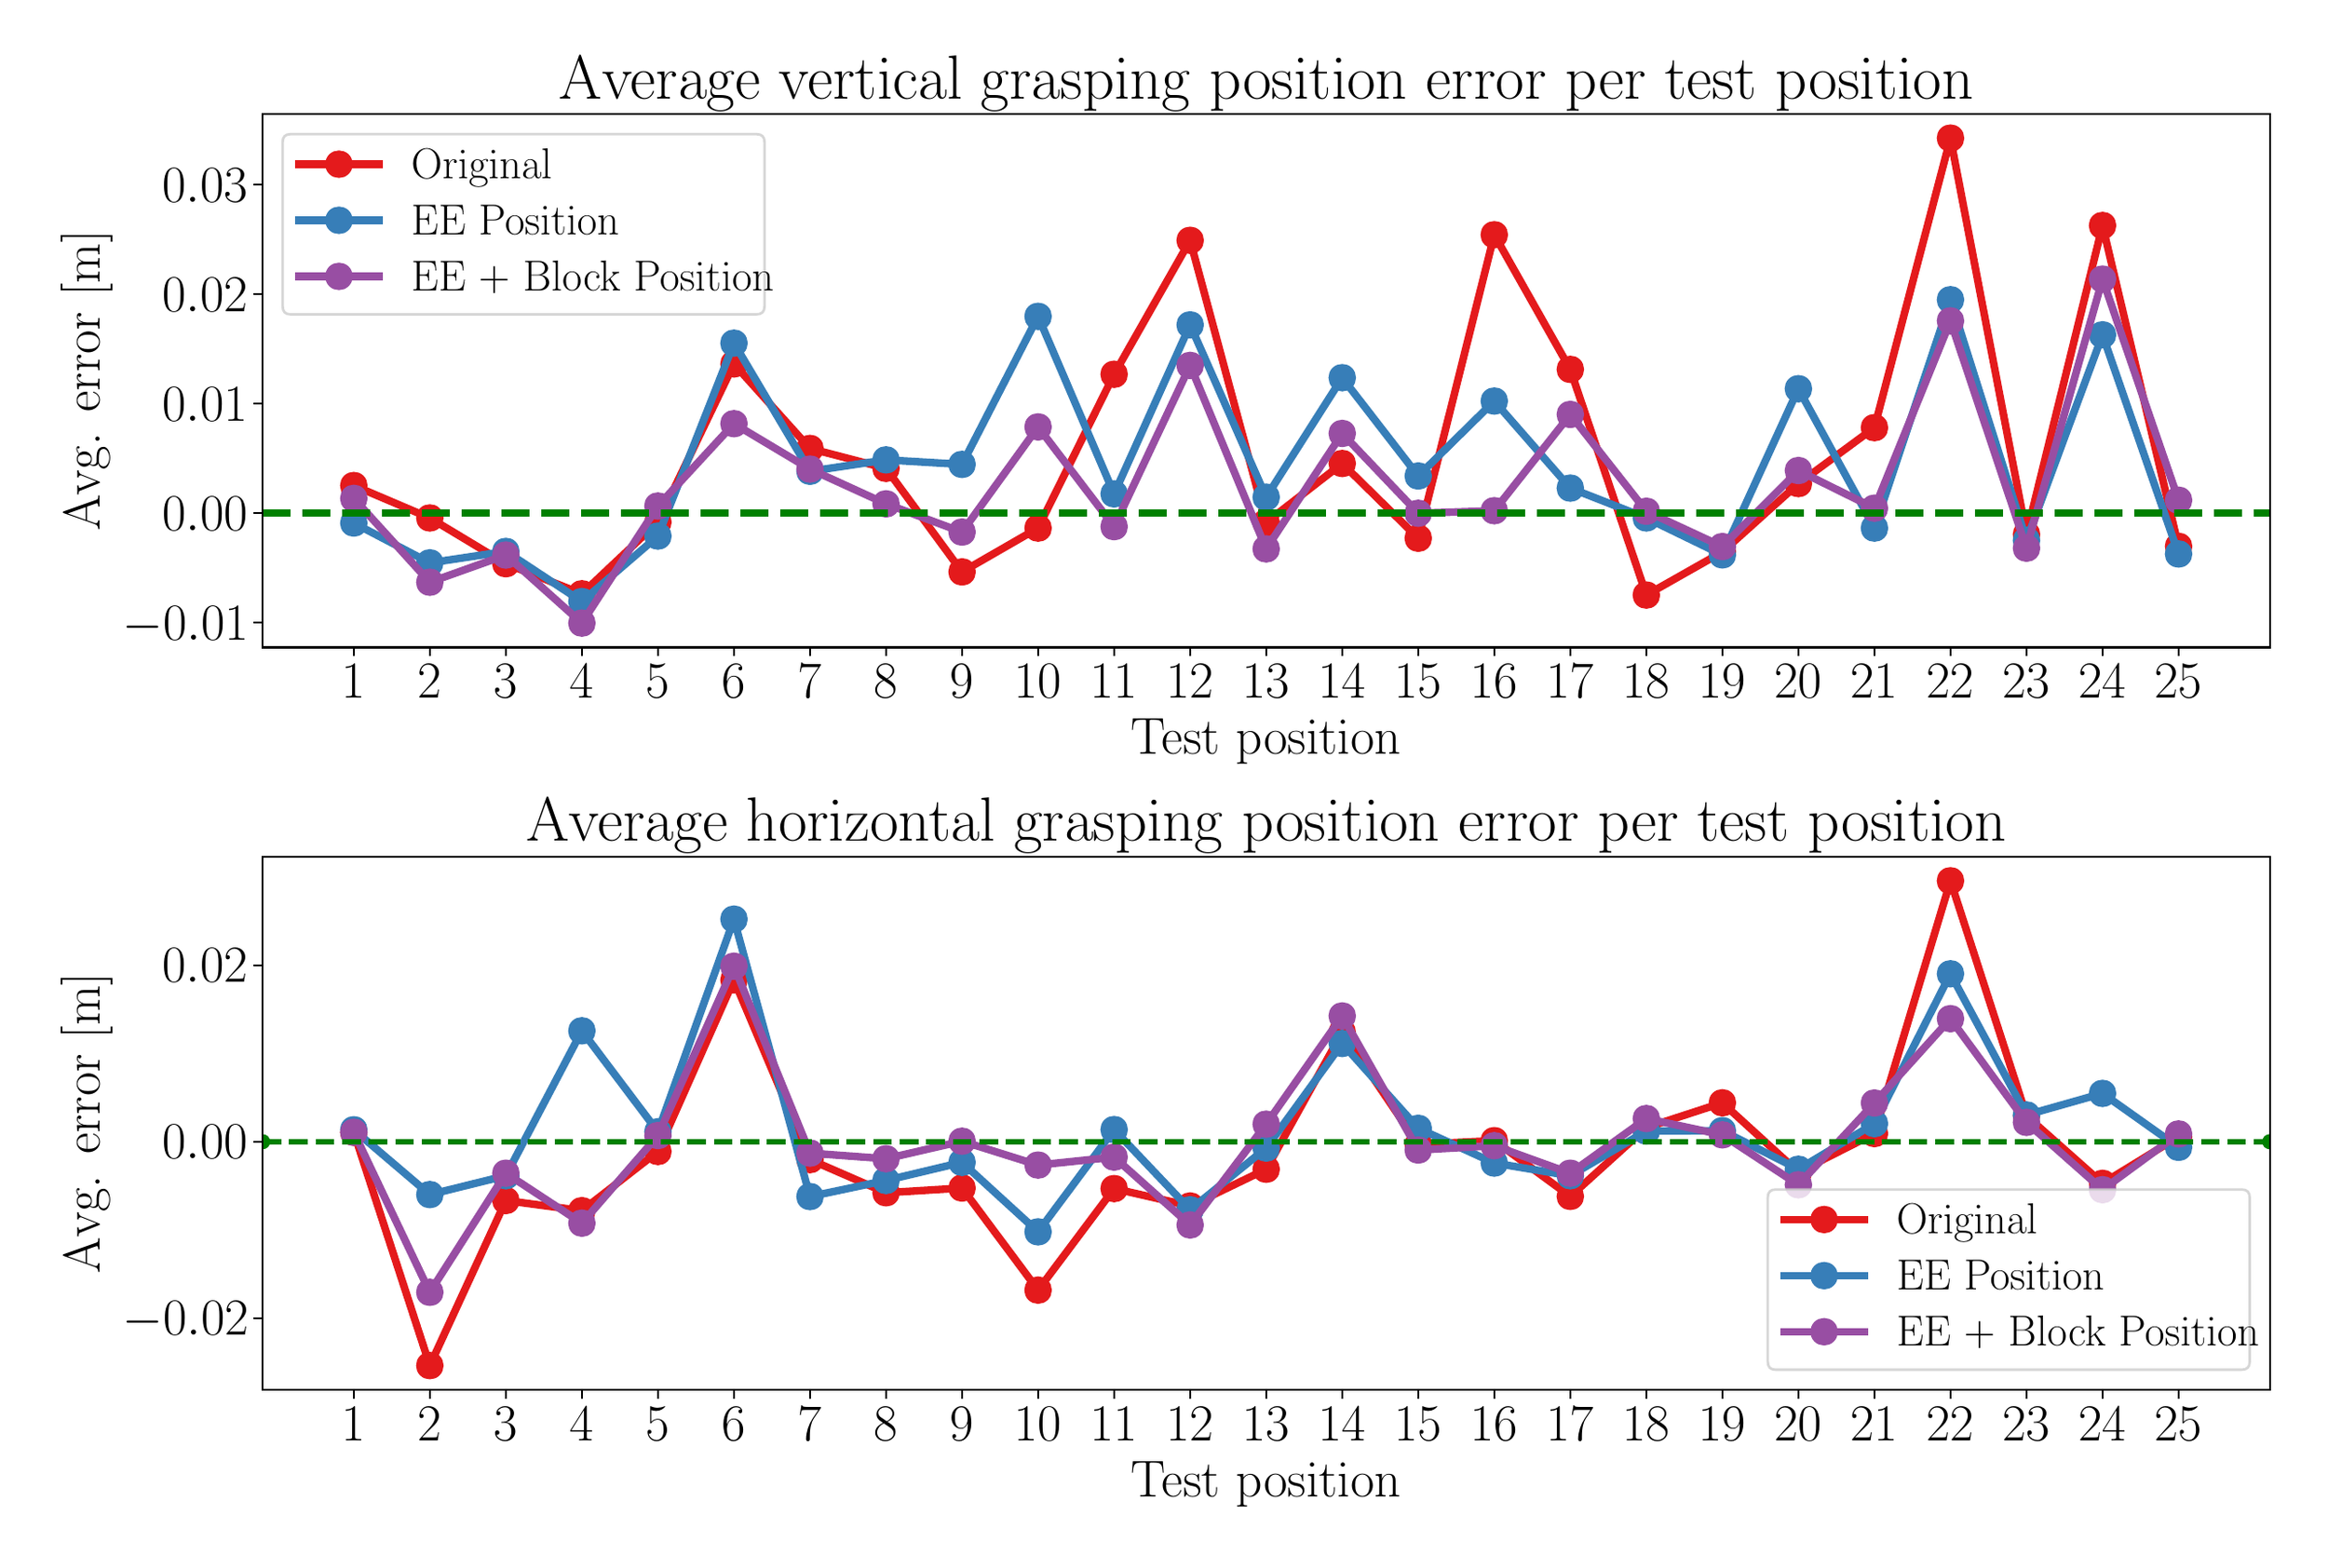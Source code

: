 \begingroup%
\makeatletter%
\begin{pgfpicture}%
\pgfpathrectangle{\pgfpointorigin}{\pgfqpoint{12.58in}{8.387in}}%
\pgfusepath{use as bounding box, clip}%
\begin{pgfscope}%
\pgfsetbuttcap%
\pgfsetmiterjoin%
\definecolor{currentfill}{rgb}{1.0,1.0,1.0}%
\pgfsetfillcolor{currentfill}%
\pgfsetlinewidth{0.0pt}%
\definecolor{currentstroke}{rgb}{1.0,1.0,1.0}%
\pgfsetstrokecolor{currentstroke}%
\pgfsetdash{}{0pt}%
\pgfpathmoveto{\pgfqpoint{0.0in}{0.0in}}%
\pgfpathlineto{\pgfqpoint{12.58in}{0.0in}}%
\pgfpathlineto{\pgfqpoint{12.58in}{8.387in}}%
\pgfpathlineto{\pgfqpoint{0.0in}{8.387in}}%
\pgfpathlineto{\pgfqpoint{0.0in}{0.0in}}%
\pgfpathclose%
\pgfusepath{fill}%
\end{pgfscope}%
\begin{pgfscope}%
\pgfsetbuttcap%
\pgfsetmiterjoin%
\definecolor{currentfill}{rgb}{1.0,1.0,1.0}%
\pgfsetfillcolor{currentfill}%
\pgfsetlinewidth{0.0pt}%
\definecolor{currentstroke}{rgb}{0.0,0.0,0.0}%
\pgfsetstrokecolor{currentstroke}%
\pgfsetstrokeopacity{0.0}%
\pgfsetdash{}{0pt}%
\pgfpathmoveto{\pgfqpoint{1.312in}{4.948in}}%
\pgfpathlineto{\pgfqpoint{12.4in}{4.948in}}%
\pgfpathlineto{\pgfqpoint{12.4in}{7.896in}}%
\pgfpathlineto{\pgfqpoint{1.312in}{7.896in}}%
\pgfpathlineto{\pgfqpoint{1.312in}{4.948in}}%
\pgfpathclose%
\pgfusepath{fill}%
\end{pgfscope}%
\begin{pgfscope}%
\pgfsetbuttcap%
\pgfsetroundjoin%
\definecolor{currentfill}{rgb}{0.0,0.0,0.0}%
\pgfsetfillcolor{currentfill}%
\pgfsetlinewidth{0.803pt}%
\definecolor{currentstroke}{rgb}{0.0,0.0,0.0}%
\pgfsetstrokecolor{currentstroke}%
\pgfsetdash{}{0pt}%
\pgfsys@defobject{currentmarker}{\pgfqpoint{0.0in}{-0.049in}}{\pgfqpoint{0.0in}{0.0in}}{%
\pgfpathmoveto{\pgfqpoint{0.0in}{0.0in}}%
\pgfpathlineto{\pgfqpoint{0.0in}{-0.049in}}%
\pgfusepath{stroke,fill}%
}%
\begin{pgfscope}%
\pgfsys@transformshift{1.816in}{4.948in}%
\pgfsys@useobject{currentmarker}{}%
\end{pgfscope}%
\end{pgfscope}%
\begin{pgfscope}%
\definecolor{textcolor}{rgb}{0.0,0.0,0.0}%
\pgfsetstrokecolor{textcolor}%
\pgfsetfillcolor{textcolor}%
\pgftext[x=1.816in,y=4.851in,,top]{\color{textcolor}\rmfamily\fontsize{20.0}{24.0}\selectfont 1}%
\end{pgfscope}%
\begin{pgfscope}%
\pgfsetbuttcap%
\pgfsetroundjoin%
\definecolor{currentfill}{rgb}{0.0,0.0,0.0}%
\pgfsetfillcolor{currentfill}%
\pgfsetlinewidth{0.803pt}%
\definecolor{currentstroke}{rgb}{0.0,0.0,0.0}%
\pgfsetstrokecolor{currentstroke}%
\pgfsetdash{}{0pt}%
\pgfsys@defobject{currentmarker}{\pgfqpoint{0.0in}{-0.049in}}{\pgfqpoint{0.0in}{0.0in}}{%
\pgfpathmoveto{\pgfqpoint{0.0in}{0.0in}}%
\pgfpathlineto{\pgfqpoint{0.0in}{-0.049in}}%
\pgfusepath{stroke,fill}%
}%
\begin{pgfscope}%
\pgfsys@transformshift{2.236in}{4.948in}%
\pgfsys@useobject{currentmarker}{}%
\end{pgfscope}%
\end{pgfscope}%
\begin{pgfscope}%
\definecolor{textcolor}{rgb}{0.0,0.0,0.0}%
\pgfsetstrokecolor{textcolor}%
\pgfsetfillcolor{textcolor}%
\pgftext[x=2.236in,y=4.851in,,top]{\color{textcolor}\rmfamily\fontsize{20.0}{24.0}\selectfont 2}%
\end{pgfscope}%
\begin{pgfscope}%
\pgfsetbuttcap%
\pgfsetroundjoin%
\definecolor{currentfill}{rgb}{0.0,0.0,0.0}%
\pgfsetfillcolor{currentfill}%
\pgfsetlinewidth{0.803pt}%
\definecolor{currentstroke}{rgb}{0.0,0.0,0.0}%
\pgfsetstrokecolor{currentstroke}%
\pgfsetdash{}{0pt}%
\pgfsys@defobject{currentmarker}{\pgfqpoint{0.0in}{-0.049in}}{\pgfqpoint{0.0in}{0.0in}}{%
\pgfpathmoveto{\pgfqpoint{0.0in}{0.0in}}%
\pgfpathlineto{\pgfqpoint{0.0in}{-0.049in}}%
\pgfusepath{stroke,fill}%
}%
\begin{pgfscope}%
\pgfsys@transformshift{2.656in}{4.948in}%
\pgfsys@useobject{currentmarker}{}%
\end{pgfscope}%
\end{pgfscope}%
\begin{pgfscope}%
\definecolor{textcolor}{rgb}{0.0,0.0,0.0}%
\pgfsetstrokecolor{textcolor}%
\pgfsetfillcolor{textcolor}%
\pgftext[x=2.656in,y=4.851in,,top]{\color{textcolor}\rmfamily\fontsize{20.0}{24.0}\selectfont 3}%
\end{pgfscope}%
\begin{pgfscope}%
\pgfsetbuttcap%
\pgfsetroundjoin%
\definecolor{currentfill}{rgb}{0.0,0.0,0.0}%
\pgfsetfillcolor{currentfill}%
\pgfsetlinewidth{0.803pt}%
\definecolor{currentstroke}{rgb}{0.0,0.0,0.0}%
\pgfsetstrokecolor{currentstroke}%
\pgfsetdash{}{0pt}%
\pgfsys@defobject{currentmarker}{\pgfqpoint{0.0in}{-0.049in}}{\pgfqpoint{0.0in}{0.0in}}{%
\pgfpathmoveto{\pgfqpoint{0.0in}{0.0in}}%
\pgfpathlineto{\pgfqpoint{0.0in}{-0.049in}}%
\pgfusepath{stroke,fill}%
}%
\begin{pgfscope}%
\pgfsys@transformshift{3.076in}{4.948in}%
\pgfsys@useobject{currentmarker}{}%
\end{pgfscope}%
\end{pgfscope}%
\begin{pgfscope}%
\definecolor{textcolor}{rgb}{0.0,0.0,0.0}%
\pgfsetstrokecolor{textcolor}%
\pgfsetfillcolor{textcolor}%
\pgftext[x=3.076in,y=4.851in,,top]{\color{textcolor}\rmfamily\fontsize{20.0}{24.0}\selectfont 4}%
\end{pgfscope}%
\begin{pgfscope}%
\pgfsetbuttcap%
\pgfsetroundjoin%
\definecolor{currentfill}{rgb}{0.0,0.0,0.0}%
\pgfsetfillcolor{currentfill}%
\pgfsetlinewidth{0.803pt}%
\definecolor{currentstroke}{rgb}{0.0,0.0,0.0}%
\pgfsetstrokecolor{currentstroke}%
\pgfsetdash{}{0pt}%
\pgfsys@defobject{currentmarker}{\pgfqpoint{0.0in}{-0.049in}}{\pgfqpoint{0.0in}{0.0in}}{%
\pgfpathmoveto{\pgfqpoint{0.0in}{0.0in}}%
\pgfpathlineto{\pgfqpoint{0.0in}{-0.049in}}%
\pgfusepath{stroke,fill}%
}%
\begin{pgfscope}%
\pgfsys@transformshift{3.496in}{4.948in}%
\pgfsys@useobject{currentmarker}{}%
\end{pgfscope}%
\end{pgfscope}%
\begin{pgfscope}%
\definecolor{textcolor}{rgb}{0.0,0.0,0.0}%
\pgfsetstrokecolor{textcolor}%
\pgfsetfillcolor{textcolor}%
\pgftext[x=3.496in,y=4.851in,,top]{\color{textcolor}\rmfamily\fontsize{20.0}{24.0}\selectfont 5}%
\end{pgfscope}%
\begin{pgfscope}%
\pgfsetbuttcap%
\pgfsetroundjoin%
\definecolor{currentfill}{rgb}{0.0,0.0,0.0}%
\pgfsetfillcolor{currentfill}%
\pgfsetlinewidth{0.803pt}%
\definecolor{currentstroke}{rgb}{0.0,0.0,0.0}%
\pgfsetstrokecolor{currentstroke}%
\pgfsetdash{}{0pt}%
\pgfsys@defobject{currentmarker}{\pgfqpoint{0.0in}{-0.049in}}{\pgfqpoint{0.0in}{0.0in}}{%
\pgfpathmoveto{\pgfqpoint{0.0in}{0.0in}}%
\pgfpathlineto{\pgfqpoint{0.0in}{-0.049in}}%
\pgfusepath{stroke,fill}%
}%
\begin{pgfscope}%
\pgfsys@transformshift{3.916in}{4.948in}%
\pgfsys@useobject{currentmarker}{}%
\end{pgfscope}%
\end{pgfscope}%
\begin{pgfscope}%
\definecolor{textcolor}{rgb}{0.0,0.0,0.0}%
\pgfsetstrokecolor{textcolor}%
\pgfsetfillcolor{textcolor}%
\pgftext[x=3.916in,y=4.851in,,top]{\color{textcolor}\rmfamily\fontsize{20.0}{24.0}\selectfont 6}%
\end{pgfscope}%
\begin{pgfscope}%
\pgfsetbuttcap%
\pgfsetroundjoin%
\definecolor{currentfill}{rgb}{0.0,0.0,0.0}%
\pgfsetfillcolor{currentfill}%
\pgfsetlinewidth{0.803pt}%
\definecolor{currentstroke}{rgb}{0.0,0.0,0.0}%
\pgfsetstrokecolor{currentstroke}%
\pgfsetdash{}{0pt}%
\pgfsys@defobject{currentmarker}{\pgfqpoint{0.0in}{-0.049in}}{\pgfqpoint{0.0in}{0.0in}}{%
\pgfpathmoveto{\pgfqpoint{0.0in}{0.0in}}%
\pgfpathlineto{\pgfqpoint{0.0in}{-0.049in}}%
\pgfusepath{stroke,fill}%
}%
\begin{pgfscope}%
\pgfsys@transformshift{4.336in}{4.948in}%
\pgfsys@useobject{currentmarker}{}%
\end{pgfscope}%
\end{pgfscope}%
\begin{pgfscope}%
\definecolor{textcolor}{rgb}{0.0,0.0,0.0}%
\pgfsetstrokecolor{textcolor}%
\pgfsetfillcolor{textcolor}%
\pgftext[x=4.336in,y=4.851in,,top]{\color{textcolor}\rmfamily\fontsize{20.0}{24.0}\selectfont 7}%
\end{pgfscope}%
\begin{pgfscope}%
\pgfsetbuttcap%
\pgfsetroundjoin%
\definecolor{currentfill}{rgb}{0.0,0.0,0.0}%
\pgfsetfillcolor{currentfill}%
\pgfsetlinewidth{0.803pt}%
\definecolor{currentstroke}{rgb}{0.0,0.0,0.0}%
\pgfsetstrokecolor{currentstroke}%
\pgfsetdash{}{0pt}%
\pgfsys@defobject{currentmarker}{\pgfqpoint{0.0in}{-0.049in}}{\pgfqpoint{0.0in}{0.0in}}{%
\pgfpathmoveto{\pgfqpoint{0.0in}{0.0in}}%
\pgfpathlineto{\pgfqpoint{0.0in}{-0.049in}}%
\pgfusepath{stroke,fill}%
}%
\begin{pgfscope}%
\pgfsys@transformshift{4.756in}{4.948in}%
\pgfsys@useobject{currentmarker}{}%
\end{pgfscope}%
\end{pgfscope}%
\begin{pgfscope}%
\definecolor{textcolor}{rgb}{0.0,0.0,0.0}%
\pgfsetstrokecolor{textcolor}%
\pgfsetfillcolor{textcolor}%
\pgftext[x=4.756in,y=4.851in,,top]{\color{textcolor}\rmfamily\fontsize{20.0}{24.0}\selectfont 8}%
\end{pgfscope}%
\begin{pgfscope}%
\pgfsetbuttcap%
\pgfsetroundjoin%
\definecolor{currentfill}{rgb}{0.0,0.0,0.0}%
\pgfsetfillcolor{currentfill}%
\pgfsetlinewidth{0.803pt}%
\definecolor{currentstroke}{rgb}{0.0,0.0,0.0}%
\pgfsetstrokecolor{currentstroke}%
\pgfsetdash{}{0pt}%
\pgfsys@defobject{currentmarker}{\pgfqpoint{0.0in}{-0.049in}}{\pgfqpoint{0.0in}{0.0in}}{%
\pgfpathmoveto{\pgfqpoint{0.0in}{0.0in}}%
\pgfpathlineto{\pgfqpoint{0.0in}{-0.049in}}%
\pgfusepath{stroke,fill}%
}%
\begin{pgfscope}%
\pgfsys@transformshift{5.176in}{4.948in}%
\pgfsys@useobject{currentmarker}{}%
\end{pgfscope}%
\end{pgfscope}%
\begin{pgfscope}%
\definecolor{textcolor}{rgb}{0.0,0.0,0.0}%
\pgfsetstrokecolor{textcolor}%
\pgfsetfillcolor{textcolor}%
\pgftext[x=5.176in,y=4.851in,,top]{\color{textcolor}\rmfamily\fontsize{20.0}{24.0}\selectfont 9}%
\end{pgfscope}%
\begin{pgfscope}%
\pgfsetbuttcap%
\pgfsetroundjoin%
\definecolor{currentfill}{rgb}{0.0,0.0,0.0}%
\pgfsetfillcolor{currentfill}%
\pgfsetlinewidth{0.803pt}%
\definecolor{currentstroke}{rgb}{0.0,0.0,0.0}%
\pgfsetstrokecolor{currentstroke}%
\pgfsetdash{}{0pt}%
\pgfsys@defobject{currentmarker}{\pgfqpoint{0.0in}{-0.049in}}{\pgfqpoint{0.0in}{0.0in}}{%
\pgfpathmoveto{\pgfqpoint{0.0in}{0.0in}}%
\pgfpathlineto{\pgfqpoint{0.0in}{-0.049in}}%
\pgfusepath{stroke,fill}%
}%
\begin{pgfscope}%
\pgfsys@transformshift{5.596in}{4.948in}%
\pgfsys@useobject{currentmarker}{}%
\end{pgfscope}%
\end{pgfscope}%
\begin{pgfscope}%
\definecolor{textcolor}{rgb}{0.0,0.0,0.0}%
\pgfsetstrokecolor{textcolor}%
\pgfsetfillcolor{textcolor}%
\pgftext[x=5.596in,y=4.851in,,top]{\color{textcolor}\rmfamily\fontsize{20.0}{24.0}\selectfont 10}%
\end{pgfscope}%
\begin{pgfscope}%
\pgfsetbuttcap%
\pgfsetroundjoin%
\definecolor{currentfill}{rgb}{0.0,0.0,0.0}%
\pgfsetfillcolor{currentfill}%
\pgfsetlinewidth{0.803pt}%
\definecolor{currentstroke}{rgb}{0.0,0.0,0.0}%
\pgfsetstrokecolor{currentstroke}%
\pgfsetdash{}{0pt}%
\pgfsys@defobject{currentmarker}{\pgfqpoint{0.0in}{-0.049in}}{\pgfqpoint{0.0in}{0.0in}}{%
\pgfpathmoveto{\pgfqpoint{0.0in}{0.0in}}%
\pgfpathlineto{\pgfqpoint{0.0in}{-0.049in}}%
\pgfusepath{stroke,fill}%
}%
\begin{pgfscope}%
\pgfsys@transformshift{6.016in}{4.948in}%
\pgfsys@useobject{currentmarker}{}%
\end{pgfscope}%
\end{pgfscope}%
\begin{pgfscope}%
\definecolor{textcolor}{rgb}{0.0,0.0,0.0}%
\pgfsetstrokecolor{textcolor}%
\pgfsetfillcolor{textcolor}%
\pgftext[x=6.016in,y=4.851in,,top]{\color{textcolor}\rmfamily\fontsize{20.0}{24.0}\selectfont 11}%
\end{pgfscope}%
\begin{pgfscope}%
\pgfsetbuttcap%
\pgfsetroundjoin%
\definecolor{currentfill}{rgb}{0.0,0.0,0.0}%
\pgfsetfillcolor{currentfill}%
\pgfsetlinewidth{0.803pt}%
\definecolor{currentstroke}{rgb}{0.0,0.0,0.0}%
\pgfsetstrokecolor{currentstroke}%
\pgfsetdash{}{0pt}%
\pgfsys@defobject{currentmarker}{\pgfqpoint{0.0in}{-0.049in}}{\pgfqpoint{0.0in}{0.0in}}{%
\pgfpathmoveto{\pgfqpoint{0.0in}{0.0in}}%
\pgfpathlineto{\pgfqpoint{0.0in}{-0.049in}}%
\pgfusepath{stroke,fill}%
}%
\begin{pgfscope}%
\pgfsys@transformshift{6.436in}{4.948in}%
\pgfsys@useobject{currentmarker}{}%
\end{pgfscope}%
\end{pgfscope}%
\begin{pgfscope}%
\definecolor{textcolor}{rgb}{0.0,0.0,0.0}%
\pgfsetstrokecolor{textcolor}%
\pgfsetfillcolor{textcolor}%
\pgftext[x=6.436in,y=4.851in,,top]{\color{textcolor}\rmfamily\fontsize{20.0}{24.0}\selectfont 12}%
\end{pgfscope}%
\begin{pgfscope}%
\pgfsetbuttcap%
\pgfsetroundjoin%
\definecolor{currentfill}{rgb}{0.0,0.0,0.0}%
\pgfsetfillcolor{currentfill}%
\pgfsetlinewidth{0.803pt}%
\definecolor{currentstroke}{rgb}{0.0,0.0,0.0}%
\pgfsetstrokecolor{currentstroke}%
\pgfsetdash{}{0pt}%
\pgfsys@defobject{currentmarker}{\pgfqpoint{0.0in}{-0.049in}}{\pgfqpoint{0.0in}{0.0in}}{%
\pgfpathmoveto{\pgfqpoint{0.0in}{0.0in}}%
\pgfpathlineto{\pgfqpoint{0.0in}{-0.049in}}%
\pgfusepath{stroke,fill}%
}%
\begin{pgfscope}%
\pgfsys@transformshift{6.856in}{4.948in}%
\pgfsys@useobject{currentmarker}{}%
\end{pgfscope}%
\end{pgfscope}%
\begin{pgfscope}%
\definecolor{textcolor}{rgb}{0.0,0.0,0.0}%
\pgfsetstrokecolor{textcolor}%
\pgfsetfillcolor{textcolor}%
\pgftext[x=6.856in,y=4.851in,,top]{\color{textcolor}\rmfamily\fontsize{20.0}{24.0}\selectfont 13}%
\end{pgfscope}%
\begin{pgfscope}%
\pgfsetbuttcap%
\pgfsetroundjoin%
\definecolor{currentfill}{rgb}{0.0,0.0,0.0}%
\pgfsetfillcolor{currentfill}%
\pgfsetlinewidth{0.803pt}%
\definecolor{currentstroke}{rgb}{0.0,0.0,0.0}%
\pgfsetstrokecolor{currentstroke}%
\pgfsetdash{}{0pt}%
\pgfsys@defobject{currentmarker}{\pgfqpoint{0.0in}{-0.049in}}{\pgfqpoint{0.0in}{0.0in}}{%
\pgfpathmoveto{\pgfqpoint{0.0in}{0.0in}}%
\pgfpathlineto{\pgfqpoint{0.0in}{-0.049in}}%
\pgfusepath{stroke,fill}%
}%
\begin{pgfscope}%
\pgfsys@transformshift{7.276in}{4.948in}%
\pgfsys@useobject{currentmarker}{}%
\end{pgfscope}%
\end{pgfscope}%
\begin{pgfscope}%
\definecolor{textcolor}{rgb}{0.0,0.0,0.0}%
\pgfsetstrokecolor{textcolor}%
\pgfsetfillcolor{textcolor}%
\pgftext[x=7.276in,y=4.851in,,top]{\color{textcolor}\rmfamily\fontsize{20.0}{24.0}\selectfont 14}%
\end{pgfscope}%
\begin{pgfscope}%
\pgfsetbuttcap%
\pgfsetroundjoin%
\definecolor{currentfill}{rgb}{0.0,0.0,0.0}%
\pgfsetfillcolor{currentfill}%
\pgfsetlinewidth{0.803pt}%
\definecolor{currentstroke}{rgb}{0.0,0.0,0.0}%
\pgfsetstrokecolor{currentstroke}%
\pgfsetdash{}{0pt}%
\pgfsys@defobject{currentmarker}{\pgfqpoint{0.0in}{-0.049in}}{\pgfqpoint{0.0in}{0.0in}}{%
\pgfpathmoveto{\pgfqpoint{0.0in}{0.0in}}%
\pgfpathlineto{\pgfqpoint{0.0in}{-0.049in}}%
\pgfusepath{stroke,fill}%
}%
\begin{pgfscope}%
\pgfsys@transformshift{7.696in}{4.948in}%
\pgfsys@useobject{currentmarker}{}%
\end{pgfscope}%
\end{pgfscope}%
\begin{pgfscope}%
\definecolor{textcolor}{rgb}{0.0,0.0,0.0}%
\pgfsetstrokecolor{textcolor}%
\pgfsetfillcolor{textcolor}%
\pgftext[x=7.696in,y=4.851in,,top]{\color{textcolor}\rmfamily\fontsize{20.0}{24.0}\selectfont 15}%
\end{pgfscope}%
\begin{pgfscope}%
\pgfsetbuttcap%
\pgfsetroundjoin%
\definecolor{currentfill}{rgb}{0.0,0.0,0.0}%
\pgfsetfillcolor{currentfill}%
\pgfsetlinewidth{0.803pt}%
\definecolor{currentstroke}{rgb}{0.0,0.0,0.0}%
\pgfsetstrokecolor{currentstroke}%
\pgfsetdash{}{0pt}%
\pgfsys@defobject{currentmarker}{\pgfqpoint{0.0in}{-0.049in}}{\pgfqpoint{0.0in}{0.0in}}{%
\pgfpathmoveto{\pgfqpoint{0.0in}{0.0in}}%
\pgfpathlineto{\pgfqpoint{0.0in}{-0.049in}}%
\pgfusepath{stroke,fill}%
}%
\begin{pgfscope}%
\pgfsys@transformshift{8.116in}{4.948in}%
\pgfsys@useobject{currentmarker}{}%
\end{pgfscope}%
\end{pgfscope}%
\begin{pgfscope}%
\definecolor{textcolor}{rgb}{0.0,0.0,0.0}%
\pgfsetstrokecolor{textcolor}%
\pgfsetfillcolor{textcolor}%
\pgftext[x=8.116in,y=4.851in,,top]{\color{textcolor}\rmfamily\fontsize{20.0}{24.0}\selectfont 16}%
\end{pgfscope}%
\begin{pgfscope}%
\pgfsetbuttcap%
\pgfsetroundjoin%
\definecolor{currentfill}{rgb}{0.0,0.0,0.0}%
\pgfsetfillcolor{currentfill}%
\pgfsetlinewidth{0.803pt}%
\definecolor{currentstroke}{rgb}{0.0,0.0,0.0}%
\pgfsetstrokecolor{currentstroke}%
\pgfsetdash{}{0pt}%
\pgfsys@defobject{currentmarker}{\pgfqpoint{0.0in}{-0.049in}}{\pgfqpoint{0.0in}{0.0in}}{%
\pgfpathmoveto{\pgfqpoint{0.0in}{0.0in}}%
\pgfpathlineto{\pgfqpoint{0.0in}{-0.049in}}%
\pgfusepath{stroke,fill}%
}%
\begin{pgfscope}%
\pgfsys@transformshift{8.536in}{4.948in}%
\pgfsys@useobject{currentmarker}{}%
\end{pgfscope}%
\end{pgfscope}%
\begin{pgfscope}%
\definecolor{textcolor}{rgb}{0.0,0.0,0.0}%
\pgfsetstrokecolor{textcolor}%
\pgfsetfillcolor{textcolor}%
\pgftext[x=8.536in,y=4.851in,,top]{\color{textcolor}\rmfamily\fontsize{20.0}{24.0}\selectfont 17}%
\end{pgfscope}%
\begin{pgfscope}%
\pgfsetbuttcap%
\pgfsetroundjoin%
\definecolor{currentfill}{rgb}{0.0,0.0,0.0}%
\pgfsetfillcolor{currentfill}%
\pgfsetlinewidth{0.803pt}%
\definecolor{currentstroke}{rgb}{0.0,0.0,0.0}%
\pgfsetstrokecolor{currentstroke}%
\pgfsetdash{}{0pt}%
\pgfsys@defobject{currentmarker}{\pgfqpoint{0.0in}{-0.049in}}{\pgfqpoint{0.0in}{0.0in}}{%
\pgfpathmoveto{\pgfqpoint{0.0in}{0.0in}}%
\pgfpathlineto{\pgfqpoint{0.0in}{-0.049in}}%
\pgfusepath{stroke,fill}%
}%
\begin{pgfscope}%
\pgfsys@transformshift{8.956in}{4.948in}%
\pgfsys@useobject{currentmarker}{}%
\end{pgfscope}%
\end{pgfscope}%
\begin{pgfscope}%
\definecolor{textcolor}{rgb}{0.0,0.0,0.0}%
\pgfsetstrokecolor{textcolor}%
\pgfsetfillcolor{textcolor}%
\pgftext[x=8.956in,y=4.851in,,top]{\color{textcolor}\rmfamily\fontsize{20.0}{24.0}\selectfont 18}%
\end{pgfscope}%
\begin{pgfscope}%
\pgfsetbuttcap%
\pgfsetroundjoin%
\definecolor{currentfill}{rgb}{0.0,0.0,0.0}%
\pgfsetfillcolor{currentfill}%
\pgfsetlinewidth{0.803pt}%
\definecolor{currentstroke}{rgb}{0.0,0.0,0.0}%
\pgfsetstrokecolor{currentstroke}%
\pgfsetdash{}{0pt}%
\pgfsys@defobject{currentmarker}{\pgfqpoint{0.0in}{-0.049in}}{\pgfqpoint{0.0in}{0.0in}}{%
\pgfpathmoveto{\pgfqpoint{0.0in}{0.0in}}%
\pgfpathlineto{\pgfqpoint{0.0in}{-0.049in}}%
\pgfusepath{stroke,fill}%
}%
\begin{pgfscope}%
\pgfsys@transformshift{9.376in}{4.948in}%
\pgfsys@useobject{currentmarker}{}%
\end{pgfscope}%
\end{pgfscope}%
\begin{pgfscope}%
\definecolor{textcolor}{rgb}{0.0,0.0,0.0}%
\pgfsetstrokecolor{textcolor}%
\pgfsetfillcolor{textcolor}%
\pgftext[x=9.376in,y=4.851in,,top]{\color{textcolor}\rmfamily\fontsize{20.0}{24.0}\selectfont 19}%
\end{pgfscope}%
\begin{pgfscope}%
\pgfsetbuttcap%
\pgfsetroundjoin%
\definecolor{currentfill}{rgb}{0.0,0.0,0.0}%
\pgfsetfillcolor{currentfill}%
\pgfsetlinewidth{0.803pt}%
\definecolor{currentstroke}{rgb}{0.0,0.0,0.0}%
\pgfsetstrokecolor{currentstroke}%
\pgfsetdash{}{0pt}%
\pgfsys@defobject{currentmarker}{\pgfqpoint{0.0in}{-0.049in}}{\pgfqpoint{0.0in}{0.0in}}{%
\pgfpathmoveto{\pgfqpoint{0.0in}{0.0in}}%
\pgfpathlineto{\pgfqpoint{0.0in}{-0.049in}}%
\pgfusepath{stroke,fill}%
}%
\begin{pgfscope}%
\pgfsys@transformshift{9.796in}{4.948in}%
\pgfsys@useobject{currentmarker}{}%
\end{pgfscope}%
\end{pgfscope}%
\begin{pgfscope}%
\definecolor{textcolor}{rgb}{0.0,0.0,0.0}%
\pgfsetstrokecolor{textcolor}%
\pgfsetfillcolor{textcolor}%
\pgftext[x=9.796in,y=4.851in,,top]{\color{textcolor}\rmfamily\fontsize{20.0}{24.0}\selectfont 20}%
\end{pgfscope}%
\begin{pgfscope}%
\pgfsetbuttcap%
\pgfsetroundjoin%
\definecolor{currentfill}{rgb}{0.0,0.0,0.0}%
\pgfsetfillcolor{currentfill}%
\pgfsetlinewidth{0.803pt}%
\definecolor{currentstroke}{rgb}{0.0,0.0,0.0}%
\pgfsetstrokecolor{currentstroke}%
\pgfsetdash{}{0pt}%
\pgfsys@defobject{currentmarker}{\pgfqpoint{0.0in}{-0.049in}}{\pgfqpoint{0.0in}{0.0in}}{%
\pgfpathmoveto{\pgfqpoint{0.0in}{0.0in}}%
\pgfpathlineto{\pgfqpoint{0.0in}{-0.049in}}%
\pgfusepath{stroke,fill}%
}%
\begin{pgfscope}%
\pgfsys@transformshift{10.216in}{4.948in}%
\pgfsys@useobject{currentmarker}{}%
\end{pgfscope}%
\end{pgfscope}%
\begin{pgfscope}%
\definecolor{textcolor}{rgb}{0.0,0.0,0.0}%
\pgfsetstrokecolor{textcolor}%
\pgfsetfillcolor{textcolor}%
\pgftext[x=10.216in,y=4.851in,,top]{\color{textcolor}\rmfamily\fontsize{20.0}{24.0}\selectfont 21}%
\end{pgfscope}%
\begin{pgfscope}%
\pgfsetbuttcap%
\pgfsetroundjoin%
\definecolor{currentfill}{rgb}{0.0,0.0,0.0}%
\pgfsetfillcolor{currentfill}%
\pgfsetlinewidth{0.803pt}%
\definecolor{currentstroke}{rgb}{0.0,0.0,0.0}%
\pgfsetstrokecolor{currentstroke}%
\pgfsetdash{}{0pt}%
\pgfsys@defobject{currentmarker}{\pgfqpoint{0.0in}{-0.049in}}{\pgfqpoint{0.0in}{0.0in}}{%
\pgfpathmoveto{\pgfqpoint{0.0in}{0.0in}}%
\pgfpathlineto{\pgfqpoint{0.0in}{-0.049in}}%
\pgfusepath{stroke,fill}%
}%
\begin{pgfscope}%
\pgfsys@transformshift{10.636in}{4.948in}%
\pgfsys@useobject{currentmarker}{}%
\end{pgfscope}%
\end{pgfscope}%
\begin{pgfscope}%
\definecolor{textcolor}{rgb}{0.0,0.0,0.0}%
\pgfsetstrokecolor{textcolor}%
\pgfsetfillcolor{textcolor}%
\pgftext[x=10.636in,y=4.851in,,top]{\color{textcolor}\rmfamily\fontsize{20.0}{24.0}\selectfont 22}%
\end{pgfscope}%
\begin{pgfscope}%
\pgfsetbuttcap%
\pgfsetroundjoin%
\definecolor{currentfill}{rgb}{0.0,0.0,0.0}%
\pgfsetfillcolor{currentfill}%
\pgfsetlinewidth{0.803pt}%
\definecolor{currentstroke}{rgb}{0.0,0.0,0.0}%
\pgfsetstrokecolor{currentstroke}%
\pgfsetdash{}{0pt}%
\pgfsys@defobject{currentmarker}{\pgfqpoint{0.0in}{-0.049in}}{\pgfqpoint{0.0in}{0.0in}}{%
\pgfpathmoveto{\pgfqpoint{0.0in}{0.0in}}%
\pgfpathlineto{\pgfqpoint{0.0in}{-0.049in}}%
\pgfusepath{stroke,fill}%
}%
\begin{pgfscope}%
\pgfsys@transformshift{11.056in}{4.948in}%
\pgfsys@useobject{currentmarker}{}%
\end{pgfscope}%
\end{pgfscope}%
\begin{pgfscope}%
\definecolor{textcolor}{rgb}{0.0,0.0,0.0}%
\pgfsetstrokecolor{textcolor}%
\pgfsetfillcolor{textcolor}%
\pgftext[x=11.056in,y=4.851in,,top]{\color{textcolor}\rmfamily\fontsize{20.0}{24.0}\selectfont 23}%
\end{pgfscope}%
\begin{pgfscope}%
\pgfsetbuttcap%
\pgfsetroundjoin%
\definecolor{currentfill}{rgb}{0.0,0.0,0.0}%
\pgfsetfillcolor{currentfill}%
\pgfsetlinewidth{0.803pt}%
\definecolor{currentstroke}{rgb}{0.0,0.0,0.0}%
\pgfsetstrokecolor{currentstroke}%
\pgfsetdash{}{0pt}%
\pgfsys@defobject{currentmarker}{\pgfqpoint{0.0in}{-0.049in}}{\pgfqpoint{0.0in}{0.0in}}{%
\pgfpathmoveto{\pgfqpoint{0.0in}{0.0in}}%
\pgfpathlineto{\pgfqpoint{0.0in}{-0.049in}}%
\pgfusepath{stroke,fill}%
}%
\begin{pgfscope}%
\pgfsys@transformshift{11.476in}{4.948in}%
\pgfsys@useobject{currentmarker}{}%
\end{pgfscope}%
\end{pgfscope}%
\begin{pgfscope}%
\definecolor{textcolor}{rgb}{0.0,0.0,0.0}%
\pgfsetstrokecolor{textcolor}%
\pgfsetfillcolor{textcolor}%
\pgftext[x=11.476in,y=4.851in,,top]{\color{textcolor}\rmfamily\fontsize{20.0}{24.0}\selectfont 24}%
\end{pgfscope}%
\begin{pgfscope}%
\pgfsetbuttcap%
\pgfsetroundjoin%
\definecolor{currentfill}{rgb}{0.0,0.0,0.0}%
\pgfsetfillcolor{currentfill}%
\pgfsetlinewidth{0.803pt}%
\definecolor{currentstroke}{rgb}{0.0,0.0,0.0}%
\pgfsetstrokecolor{currentstroke}%
\pgfsetdash{}{0pt}%
\pgfsys@defobject{currentmarker}{\pgfqpoint{0.0in}{-0.049in}}{\pgfqpoint{0.0in}{0.0in}}{%
\pgfpathmoveto{\pgfqpoint{0.0in}{0.0in}}%
\pgfpathlineto{\pgfqpoint{0.0in}{-0.049in}}%
\pgfusepath{stroke,fill}%
}%
\begin{pgfscope}%
\pgfsys@transformshift{11.896in}{4.948in}%
\pgfsys@useobject{currentmarker}{}%
\end{pgfscope}%
\end{pgfscope}%
\begin{pgfscope}%
\definecolor{textcolor}{rgb}{0.0,0.0,0.0}%
\pgfsetstrokecolor{textcolor}%
\pgfsetfillcolor{textcolor}%
\pgftext[x=11.896in,y=4.851in,,top]{\color{textcolor}\rmfamily\fontsize{20.0}{24.0}\selectfont 25}%
\end{pgfscope}%
\begin{pgfscope}%
\definecolor{textcolor}{rgb}{0.0,0.0,0.0}%
\pgfsetstrokecolor{textcolor}%
\pgfsetfillcolor{textcolor}%
\pgftext[x=6.856in,y=4.552in,,top]{\color{textcolor}\rmfamily\fontsize{22.0}{26.4}\selectfont Test position}%
\end{pgfscope}%
\begin{pgfscope}%
\pgfsetbuttcap%
\pgfsetroundjoin%
\definecolor{currentfill}{rgb}{0.0,0.0,0.0}%
\pgfsetfillcolor{currentfill}%
\pgfsetlinewidth{0.803pt}%
\definecolor{currentstroke}{rgb}{0.0,0.0,0.0}%
\pgfsetstrokecolor{currentstroke}%
\pgfsetdash{}{0pt}%
\pgfsys@defobject{currentmarker}{\pgfqpoint{-0.049in}{0.0in}}{\pgfqpoint{-0.0in}{0.0in}}{%
\pgfpathmoveto{\pgfqpoint{-0.0in}{0.0in}}%
\pgfpathlineto{\pgfqpoint{-0.049in}{0.0in}}%
\pgfusepath{stroke,fill}%
}%
\begin{pgfscope}%
\pgfsys@transformshift{1.312in}{5.085in}%
\pgfsys@useobject{currentmarker}{}%
\end{pgfscope}%
\end{pgfscope}%
\begin{pgfscope}%
\definecolor{textcolor}{rgb}{0.0,0.0,0.0}%
\pgfsetstrokecolor{textcolor}%
\pgfsetfillcolor{textcolor}%
\pgftext[x=0.541in, y=4.99in, left, base]{\color{textcolor}\rmfamily\fontsize{20.0}{24.0}\selectfont \(\displaystyle {\ensuremath{-}0.01}\)}%
\end{pgfscope}%
\begin{pgfscope}%
\pgfsetbuttcap%
\pgfsetroundjoin%
\definecolor{currentfill}{rgb}{0.0,0.0,0.0}%
\pgfsetfillcolor{currentfill}%
\pgfsetlinewidth{0.803pt}%
\definecolor{currentstroke}{rgb}{0.0,0.0,0.0}%
\pgfsetstrokecolor{currentstroke}%
\pgfsetdash{}{0pt}%
\pgfsys@defobject{currentmarker}{\pgfqpoint{-0.049in}{0.0in}}{\pgfqpoint{-0.0in}{0.0in}}{%
\pgfpathmoveto{\pgfqpoint{-0.0in}{0.0in}}%
\pgfpathlineto{\pgfqpoint{-0.049in}{0.0in}}%
\pgfusepath{stroke,fill}%
}%
\begin{pgfscope}%
\pgfsys@transformshift{1.312in}{5.69in}%
\pgfsys@useobject{currentmarker}{}%
\end{pgfscope}%
\end{pgfscope}%
\begin{pgfscope}%
\definecolor{textcolor}{rgb}{0.0,0.0,0.0}%
\pgfsetstrokecolor{textcolor}%
\pgfsetfillcolor{textcolor}%
\pgftext[x=0.757in, y=5.595in, left, base]{\color{textcolor}\rmfamily\fontsize{20.0}{24.0}\selectfont \(\displaystyle {0.00}\)}%
\end{pgfscope}%
\begin{pgfscope}%
\pgfsetbuttcap%
\pgfsetroundjoin%
\definecolor{currentfill}{rgb}{0.0,0.0,0.0}%
\pgfsetfillcolor{currentfill}%
\pgfsetlinewidth{0.803pt}%
\definecolor{currentstroke}{rgb}{0.0,0.0,0.0}%
\pgfsetstrokecolor{currentstroke}%
\pgfsetdash{}{0pt}%
\pgfsys@defobject{currentmarker}{\pgfqpoint{-0.049in}{0.0in}}{\pgfqpoint{-0.0in}{0.0in}}{%
\pgfpathmoveto{\pgfqpoint{-0.0in}{0.0in}}%
\pgfpathlineto{\pgfqpoint{-0.049in}{0.0in}}%
\pgfusepath{stroke,fill}%
}%
\begin{pgfscope}%
\pgfsys@transformshift{1.312in}{6.295in}%
\pgfsys@useobject{currentmarker}{}%
\end{pgfscope}%
\end{pgfscope}%
\begin{pgfscope}%
\definecolor{textcolor}{rgb}{0.0,0.0,0.0}%
\pgfsetstrokecolor{textcolor}%
\pgfsetfillcolor{textcolor}%
\pgftext[x=0.757in, y=6.2in, left, base]{\color{textcolor}\rmfamily\fontsize{20.0}{24.0}\selectfont \(\displaystyle {0.01}\)}%
\end{pgfscope}%
\begin{pgfscope}%
\pgfsetbuttcap%
\pgfsetroundjoin%
\definecolor{currentfill}{rgb}{0.0,0.0,0.0}%
\pgfsetfillcolor{currentfill}%
\pgfsetlinewidth{0.803pt}%
\definecolor{currentstroke}{rgb}{0.0,0.0,0.0}%
\pgfsetstrokecolor{currentstroke}%
\pgfsetdash{}{0pt}%
\pgfsys@defobject{currentmarker}{\pgfqpoint{-0.049in}{0.0in}}{\pgfqpoint{-0.0in}{0.0in}}{%
\pgfpathmoveto{\pgfqpoint{-0.0in}{0.0in}}%
\pgfpathlineto{\pgfqpoint{-0.049in}{0.0in}}%
\pgfusepath{stroke,fill}%
}%
\begin{pgfscope}%
\pgfsys@transformshift{1.312in}{6.9in}%
\pgfsys@useobject{currentmarker}{}%
\end{pgfscope}%
\end{pgfscope}%
\begin{pgfscope}%
\definecolor{textcolor}{rgb}{0.0,0.0,0.0}%
\pgfsetstrokecolor{textcolor}%
\pgfsetfillcolor{textcolor}%
\pgftext[x=0.757in, y=6.805in, left, base]{\color{textcolor}\rmfamily\fontsize{20.0}{24.0}\selectfont \(\displaystyle {0.02}\)}%
\end{pgfscope}%
\begin{pgfscope}%
\pgfsetbuttcap%
\pgfsetroundjoin%
\definecolor{currentfill}{rgb}{0.0,0.0,0.0}%
\pgfsetfillcolor{currentfill}%
\pgfsetlinewidth{0.803pt}%
\definecolor{currentstroke}{rgb}{0.0,0.0,0.0}%
\pgfsetstrokecolor{currentstroke}%
\pgfsetdash{}{0pt}%
\pgfsys@defobject{currentmarker}{\pgfqpoint{-0.049in}{0.0in}}{\pgfqpoint{-0.0in}{0.0in}}{%
\pgfpathmoveto{\pgfqpoint{-0.0in}{0.0in}}%
\pgfpathlineto{\pgfqpoint{-0.049in}{0.0in}}%
\pgfusepath{stroke,fill}%
}%
\begin{pgfscope}%
\pgfsys@transformshift{1.312in}{7.505in}%
\pgfsys@useobject{currentmarker}{}%
\end{pgfscope}%
\end{pgfscope}%
\begin{pgfscope}%
\definecolor{textcolor}{rgb}{0.0,0.0,0.0}%
\pgfsetstrokecolor{textcolor}%
\pgfsetfillcolor{textcolor}%
\pgftext[x=0.757in, y=7.41in, left, base]{\color{textcolor}\rmfamily\fontsize{20.0}{24.0}\selectfont \(\displaystyle {0.03}\)}%
\end{pgfscope}%
\begin{pgfscope}%
\definecolor{textcolor}{rgb}{0.0,0.0,0.0}%
\pgfsetstrokecolor{textcolor}%
\pgfsetfillcolor{textcolor}%
\pgftext[x=0.485in,y=6.422in,,bottom,rotate=90.0]{\color{textcolor}\rmfamily\fontsize{22.0}{26.4}\selectfont Avg. error [m]}%
\end{pgfscope}%
\begin{pgfscope}%
\pgfpathrectangle{\pgfqpoint{1.312in}{4.948in}}{\pgfqpoint{11.088in}{2.947in}}%
\pgfusepath{clip}%
\pgfsetrectcap%
\pgfsetroundjoin%
\pgfsetlinewidth{3.011pt}%
\definecolor{currentstroke}{rgb}{0.894,0.102,0.11}%
\pgfsetstrokecolor{currentstroke}%
\pgfsetdash{}{0pt}%
\pgfpathmoveto{\pgfqpoint{1.816in}{5.842in}}%
\pgfpathlineto{\pgfqpoint{2.236in}{5.663in}}%
\pgfpathlineto{\pgfqpoint{2.656in}{5.41in}}%
\pgfpathlineto{\pgfqpoint{3.076in}{5.244in}}%
\pgfpathlineto{\pgfqpoint{3.496in}{5.64in}}%
\pgfpathlineto{\pgfqpoint{3.916in}{6.514in}}%
\pgfpathlineto{\pgfqpoint{4.336in}{6.047in}}%
\pgfpathlineto{\pgfqpoint{4.756in}{5.937in}}%
\pgfpathlineto{\pgfqpoint{5.176in}{5.365in}}%
\pgfpathlineto{\pgfqpoint{5.596in}{5.607in}}%
\pgfpathlineto{\pgfqpoint{6.016in}{6.457in}}%
\pgfpathlineto{\pgfqpoint{6.436in}{7.197in}}%
\pgfpathlineto{\pgfqpoint{6.856in}{5.638in}}%
\pgfpathlineto{\pgfqpoint{7.276in}{5.964in}}%
\pgfpathlineto{\pgfqpoint{7.696in}{5.551in}}%
\pgfpathlineto{\pgfqpoint{8.116in}{7.228in}}%
\pgfpathlineto{\pgfqpoint{8.536in}{6.484in}}%
\pgfpathlineto{\pgfqpoint{8.956in}{5.237in}}%
\pgfpathlineto{\pgfqpoint{9.376in}{5.475in}}%
\pgfpathlineto{\pgfqpoint{9.796in}{5.853in}}%
\pgfpathlineto{\pgfqpoint{10.216in}{6.162in}}%
\pgfpathlineto{\pgfqpoint{10.636in}{7.762in}}%
\pgfpathlineto{\pgfqpoint{11.056in}{5.572in}}%
\pgfpathlineto{\pgfqpoint{11.476in}{7.279in}}%
\pgfpathlineto{\pgfqpoint{11.896in}{5.506in}}%
\pgfusepath{stroke}%
\end{pgfscope}%
\begin{pgfscope}%
\pgfpathrectangle{\pgfqpoint{1.312in}{4.948in}}{\pgfqpoint{11.088in}{2.947in}}%
\pgfusepath{clip}%
\pgfsetbuttcap%
\pgfsetroundjoin%
\definecolor{currentfill}{rgb}{0.894,0.102,0.11}%
\pgfsetfillcolor{currentfill}%
\pgfsetlinewidth{1.004pt}%
\definecolor{currentstroke}{rgb}{0.894,0.102,0.11}%
\pgfsetstrokecolor{currentstroke}%
\pgfsetdash{}{0pt}%
\pgfsys@defobject{currentmarker}{\pgfqpoint{-0.069in}{-0.069in}}{\pgfqpoint{0.069in}{0.069in}}{%
\pgfpathmoveto{\pgfqpoint{0.0in}{-0.069in}}%
\pgfpathcurveto{\pgfqpoint{0.018in}{-0.069in}}{\pgfqpoint{0.036in}{-0.062in}}{\pgfqpoint{0.049in}{-0.049in}}%
\pgfpathcurveto{\pgfqpoint{0.062in}{-0.036in}}{\pgfqpoint{0.069in}{-0.018in}}{\pgfqpoint{0.069in}{0.0in}}%
\pgfpathcurveto{\pgfqpoint{0.069in}{0.018in}}{\pgfqpoint{0.062in}{0.036in}}{\pgfqpoint{0.049in}{0.049in}}%
\pgfpathcurveto{\pgfqpoint{0.036in}{0.062in}}{\pgfqpoint{0.018in}{0.069in}}{\pgfqpoint{0.0in}{0.069in}}%
\pgfpathcurveto{\pgfqpoint{-0.018in}{0.069in}}{\pgfqpoint{-0.036in}{0.062in}}{\pgfqpoint{-0.049in}{0.049in}}%
\pgfpathcurveto{\pgfqpoint{-0.062in}{0.036in}}{\pgfqpoint{-0.069in}{0.018in}}{\pgfqpoint{-0.069in}{0.0in}}%
\pgfpathcurveto{\pgfqpoint{-0.069in}{-0.018in}}{\pgfqpoint{-0.062in}{-0.036in}}{\pgfqpoint{-0.049in}{-0.049in}}%
\pgfpathcurveto{\pgfqpoint{-0.036in}{-0.062in}}{\pgfqpoint{-0.018in}{-0.069in}}{\pgfqpoint{0.0in}{-0.069in}}%
\pgfpathlineto{\pgfqpoint{0.0in}{-0.069in}}%
\pgfpathclose%
\pgfusepath{stroke,fill}%
}%
\begin{pgfscope}%
\pgfsys@transformshift{1.816in}{5.842in}%
\pgfsys@useobject{currentmarker}{}%
\end{pgfscope}%
\begin{pgfscope}%
\pgfsys@transformshift{2.236in}{5.663in}%
\pgfsys@useobject{currentmarker}{}%
\end{pgfscope}%
\begin{pgfscope}%
\pgfsys@transformshift{2.656in}{5.41in}%
\pgfsys@useobject{currentmarker}{}%
\end{pgfscope}%
\begin{pgfscope}%
\pgfsys@transformshift{3.076in}{5.244in}%
\pgfsys@useobject{currentmarker}{}%
\end{pgfscope}%
\begin{pgfscope}%
\pgfsys@transformshift{3.496in}{5.64in}%
\pgfsys@useobject{currentmarker}{}%
\end{pgfscope}%
\begin{pgfscope}%
\pgfsys@transformshift{3.916in}{6.514in}%
\pgfsys@useobject{currentmarker}{}%
\end{pgfscope}%
\begin{pgfscope}%
\pgfsys@transformshift{4.336in}{6.047in}%
\pgfsys@useobject{currentmarker}{}%
\end{pgfscope}%
\begin{pgfscope}%
\pgfsys@transformshift{4.756in}{5.937in}%
\pgfsys@useobject{currentmarker}{}%
\end{pgfscope}%
\begin{pgfscope}%
\pgfsys@transformshift{5.176in}{5.365in}%
\pgfsys@useobject{currentmarker}{}%
\end{pgfscope}%
\begin{pgfscope}%
\pgfsys@transformshift{5.596in}{5.607in}%
\pgfsys@useobject{currentmarker}{}%
\end{pgfscope}%
\begin{pgfscope}%
\pgfsys@transformshift{6.016in}{6.457in}%
\pgfsys@useobject{currentmarker}{}%
\end{pgfscope}%
\begin{pgfscope}%
\pgfsys@transformshift{6.436in}{7.197in}%
\pgfsys@useobject{currentmarker}{}%
\end{pgfscope}%
\begin{pgfscope}%
\pgfsys@transformshift{6.856in}{5.638in}%
\pgfsys@useobject{currentmarker}{}%
\end{pgfscope}%
\begin{pgfscope}%
\pgfsys@transformshift{7.276in}{5.964in}%
\pgfsys@useobject{currentmarker}{}%
\end{pgfscope}%
\begin{pgfscope}%
\pgfsys@transformshift{7.696in}{5.551in}%
\pgfsys@useobject{currentmarker}{}%
\end{pgfscope}%
\begin{pgfscope}%
\pgfsys@transformshift{8.116in}{7.228in}%
\pgfsys@useobject{currentmarker}{}%
\end{pgfscope}%
\begin{pgfscope}%
\pgfsys@transformshift{8.536in}{6.484in}%
\pgfsys@useobject{currentmarker}{}%
\end{pgfscope}%
\begin{pgfscope}%
\pgfsys@transformshift{8.956in}{5.237in}%
\pgfsys@useobject{currentmarker}{}%
\end{pgfscope}%
\begin{pgfscope}%
\pgfsys@transformshift{9.376in}{5.475in}%
\pgfsys@useobject{currentmarker}{}%
\end{pgfscope}%
\begin{pgfscope}%
\pgfsys@transformshift{9.796in}{5.853in}%
\pgfsys@useobject{currentmarker}{}%
\end{pgfscope}%
\begin{pgfscope}%
\pgfsys@transformshift{10.216in}{6.162in}%
\pgfsys@useobject{currentmarker}{}%
\end{pgfscope}%
\begin{pgfscope}%
\pgfsys@transformshift{10.636in}{7.762in}%
\pgfsys@useobject{currentmarker}{}%
\end{pgfscope}%
\begin{pgfscope}%
\pgfsys@transformshift{11.056in}{5.572in}%
\pgfsys@useobject{currentmarker}{}%
\end{pgfscope}%
\begin{pgfscope}%
\pgfsys@transformshift{11.476in}{7.279in}%
\pgfsys@useobject{currentmarker}{}%
\end{pgfscope}%
\begin{pgfscope}%
\pgfsys@transformshift{11.896in}{5.506in}%
\pgfsys@useobject{currentmarker}{}%
\end{pgfscope}%
\end{pgfscope}%
\begin{pgfscope}%
\pgfpathrectangle{\pgfqpoint{1.312in}{4.948in}}{\pgfqpoint{11.088in}{2.947in}}%
\pgfusepath{clip}%
\pgfsetrectcap%
\pgfsetroundjoin%
\pgfsetlinewidth{3.011pt}%
\definecolor{currentstroke}{rgb}{0.216,0.494,0.722}%
\pgfsetstrokecolor{currentstroke}%
\pgfsetdash{}{0pt}%
\pgfpathmoveto{\pgfqpoint{1.816in}{5.635in}}%
\pgfpathlineto{\pgfqpoint{2.236in}{5.415in}}%
\pgfpathlineto{\pgfqpoint{2.656in}{5.478in}}%
\pgfpathlineto{\pgfqpoint{3.076in}{5.201in}}%
\pgfpathlineto{\pgfqpoint{3.496in}{5.563in}}%
\pgfpathlineto{\pgfqpoint{3.916in}{6.629in}}%
\pgfpathlineto{\pgfqpoint{4.336in}{5.921in}}%
\pgfpathlineto{\pgfqpoint{4.756in}{5.984in}}%
\pgfpathlineto{\pgfqpoint{5.176in}{5.959in}}%
\pgfpathlineto{\pgfqpoint{5.596in}{6.777in}}%
\pgfpathlineto{\pgfqpoint{6.016in}{5.796in}}%
\pgfpathlineto{\pgfqpoint{6.436in}{6.73in}}%
\pgfpathlineto{\pgfqpoint{6.856in}{5.778in}}%
\pgfpathlineto{\pgfqpoint{7.276in}{6.438in}}%
\pgfpathlineto{\pgfqpoint{7.696in}{5.895in}}%
\pgfpathlineto{\pgfqpoint{8.116in}{6.309in}}%
\pgfpathlineto{\pgfqpoint{8.536in}{5.828in}}%
\pgfpathlineto{\pgfqpoint{8.956in}{5.663in}}%
\pgfpathlineto{\pgfqpoint{9.376in}{5.459in}}%
\pgfpathlineto{\pgfqpoint{9.796in}{6.377in}}%
\pgfpathlineto{\pgfqpoint{10.216in}{5.607in}}%
\pgfpathlineto{\pgfqpoint{10.636in}{6.869in}}%
\pgfpathlineto{\pgfqpoint{11.056in}{5.539in}}%
\pgfpathlineto{\pgfqpoint{11.476in}{6.675in}}%
\pgfpathlineto{\pgfqpoint{11.896in}{5.464in}}%
\pgfusepath{stroke}%
\end{pgfscope}%
\begin{pgfscope}%
\pgfpathrectangle{\pgfqpoint{1.312in}{4.948in}}{\pgfqpoint{11.088in}{2.947in}}%
\pgfusepath{clip}%
\pgfsetbuttcap%
\pgfsetroundjoin%
\definecolor{currentfill}{rgb}{0.216,0.494,0.722}%
\pgfsetfillcolor{currentfill}%
\pgfsetlinewidth{1.004pt}%
\definecolor{currentstroke}{rgb}{0.216,0.494,0.722}%
\pgfsetstrokecolor{currentstroke}%
\pgfsetdash{}{0pt}%
\pgfsys@defobject{currentmarker}{\pgfqpoint{-0.069in}{-0.069in}}{\pgfqpoint{0.069in}{0.069in}}{%
\pgfpathmoveto{\pgfqpoint{0.0in}{-0.069in}}%
\pgfpathcurveto{\pgfqpoint{0.018in}{-0.069in}}{\pgfqpoint{0.036in}{-0.062in}}{\pgfqpoint{0.049in}{-0.049in}}%
\pgfpathcurveto{\pgfqpoint{0.062in}{-0.036in}}{\pgfqpoint{0.069in}{-0.018in}}{\pgfqpoint{0.069in}{0.0in}}%
\pgfpathcurveto{\pgfqpoint{0.069in}{0.018in}}{\pgfqpoint{0.062in}{0.036in}}{\pgfqpoint{0.049in}{0.049in}}%
\pgfpathcurveto{\pgfqpoint{0.036in}{0.062in}}{\pgfqpoint{0.018in}{0.069in}}{\pgfqpoint{0.0in}{0.069in}}%
\pgfpathcurveto{\pgfqpoint{-0.018in}{0.069in}}{\pgfqpoint{-0.036in}{0.062in}}{\pgfqpoint{-0.049in}{0.049in}}%
\pgfpathcurveto{\pgfqpoint{-0.062in}{0.036in}}{\pgfqpoint{-0.069in}{0.018in}}{\pgfqpoint{-0.069in}{0.0in}}%
\pgfpathcurveto{\pgfqpoint{-0.069in}{-0.018in}}{\pgfqpoint{-0.062in}{-0.036in}}{\pgfqpoint{-0.049in}{-0.049in}}%
\pgfpathcurveto{\pgfqpoint{-0.036in}{-0.062in}}{\pgfqpoint{-0.018in}{-0.069in}}{\pgfqpoint{0.0in}{-0.069in}}%
\pgfpathlineto{\pgfqpoint{0.0in}{-0.069in}}%
\pgfpathclose%
\pgfusepath{stroke,fill}%
}%
\begin{pgfscope}%
\pgfsys@transformshift{1.816in}{5.635in}%
\pgfsys@useobject{currentmarker}{}%
\end{pgfscope}%
\begin{pgfscope}%
\pgfsys@transformshift{2.236in}{5.415in}%
\pgfsys@useobject{currentmarker}{}%
\end{pgfscope}%
\begin{pgfscope}%
\pgfsys@transformshift{2.656in}{5.478in}%
\pgfsys@useobject{currentmarker}{}%
\end{pgfscope}%
\begin{pgfscope}%
\pgfsys@transformshift{3.076in}{5.201in}%
\pgfsys@useobject{currentmarker}{}%
\end{pgfscope}%
\begin{pgfscope}%
\pgfsys@transformshift{3.496in}{5.563in}%
\pgfsys@useobject{currentmarker}{}%
\end{pgfscope}%
\begin{pgfscope}%
\pgfsys@transformshift{3.916in}{6.629in}%
\pgfsys@useobject{currentmarker}{}%
\end{pgfscope}%
\begin{pgfscope}%
\pgfsys@transformshift{4.336in}{5.921in}%
\pgfsys@useobject{currentmarker}{}%
\end{pgfscope}%
\begin{pgfscope}%
\pgfsys@transformshift{4.756in}{5.984in}%
\pgfsys@useobject{currentmarker}{}%
\end{pgfscope}%
\begin{pgfscope}%
\pgfsys@transformshift{5.176in}{5.959in}%
\pgfsys@useobject{currentmarker}{}%
\end{pgfscope}%
\begin{pgfscope}%
\pgfsys@transformshift{5.596in}{6.777in}%
\pgfsys@useobject{currentmarker}{}%
\end{pgfscope}%
\begin{pgfscope}%
\pgfsys@transformshift{6.016in}{5.796in}%
\pgfsys@useobject{currentmarker}{}%
\end{pgfscope}%
\begin{pgfscope}%
\pgfsys@transformshift{6.436in}{6.73in}%
\pgfsys@useobject{currentmarker}{}%
\end{pgfscope}%
\begin{pgfscope}%
\pgfsys@transformshift{6.856in}{5.778in}%
\pgfsys@useobject{currentmarker}{}%
\end{pgfscope}%
\begin{pgfscope}%
\pgfsys@transformshift{7.276in}{6.438in}%
\pgfsys@useobject{currentmarker}{}%
\end{pgfscope}%
\begin{pgfscope}%
\pgfsys@transformshift{7.696in}{5.895in}%
\pgfsys@useobject{currentmarker}{}%
\end{pgfscope}%
\begin{pgfscope}%
\pgfsys@transformshift{8.116in}{6.309in}%
\pgfsys@useobject{currentmarker}{}%
\end{pgfscope}%
\begin{pgfscope}%
\pgfsys@transformshift{8.536in}{5.828in}%
\pgfsys@useobject{currentmarker}{}%
\end{pgfscope}%
\begin{pgfscope}%
\pgfsys@transformshift{8.956in}{5.663in}%
\pgfsys@useobject{currentmarker}{}%
\end{pgfscope}%
\begin{pgfscope}%
\pgfsys@transformshift{9.376in}{5.459in}%
\pgfsys@useobject{currentmarker}{}%
\end{pgfscope}%
\begin{pgfscope}%
\pgfsys@transformshift{9.796in}{6.377in}%
\pgfsys@useobject{currentmarker}{}%
\end{pgfscope}%
\begin{pgfscope}%
\pgfsys@transformshift{10.216in}{5.607in}%
\pgfsys@useobject{currentmarker}{}%
\end{pgfscope}%
\begin{pgfscope}%
\pgfsys@transformshift{10.636in}{6.869in}%
\pgfsys@useobject{currentmarker}{}%
\end{pgfscope}%
\begin{pgfscope}%
\pgfsys@transformshift{11.056in}{5.539in}%
\pgfsys@useobject{currentmarker}{}%
\end{pgfscope}%
\begin{pgfscope}%
\pgfsys@transformshift{11.476in}{6.675in}%
\pgfsys@useobject{currentmarker}{}%
\end{pgfscope}%
\begin{pgfscope}%
\pgfsys@transformshift{11.896in}{5.464in}%
\pgfsys@useobject{currentmarker}{}%
\end{pgfscope}%
\end{pgfscope}%
\begin{pgfscope}%
\pgfpathrectangle{\pgfqpoint{1.312in}{4.948in}}{\pgfqpoint{11.088in}{2.947in}}%
\pgfusepath{clip}%
\pgfsetrectcap%
\pgfsetroundjoin%
\pgfsetlinewidth{3.011pt}%
\definecolor{currentstroke}{rgb}{0.596,0.306,0.639}%
\pgfsetstrokecolor{currentstroke}%
\pgfsetdash{}{0pt}%
\pgfpathmoveto{\pgfqpoint{1.816in}{5.771in}}%
\pgfpathlineto{\pgfqpoint{2.236in}{5.308in}}%
\pgfpathlineto{\pgfqpoint{2.656in}{5.458in}}%
\pgfpathlineto{\pgfqpoint{3.076in}{5.082in}}%
\pgfpathlineto{\pgfqpoint{3.496in}{5.729in}}%
\pgfpathlineto{\pgfqpoint{3.916in}{6.184in}}%
\pgfpathlineto{\pgfqpoint{4.336in}{5.933in}}%
\pgfpathlineto{\pgfqpoint{4.756in}{5.741in}}%
\pgfpathlineto{\pgfqpoint{5.176in}{5.585in}}%
\pgfpathlineto{\pgfqpoint{5.596in}{6.166in}}%
\pgfpathlineto{\pgfqpoint{6.016in}{5.615in}}%
\pgfpathlineto{\pgfqpoint{6.436in}{6.506in}}%
\pgfpathlineto{\pgfqpoint{6.856in}{5.492in}}%
\pgfpathlineto{\pgfqpoint{7.276in}{6.13in}}%
\pgfpathlineto{\pgfqpoint{7.696in}{5.689in}}%
\pgfpathlineto{\pgfqpoint{8.116in}{5.703in}}%
\pgfpathlineto{\pgfqpoint{8.536in}{6.235in}}%
\pgfpathlineto{\pgfqpoint{8.956in}{5.7in}}%
\pgfpathlineto{\pgfqpoint{9.376in}{5.505in}}%
\pgfpathlineto{\pgfqpoint{9.796in}{5.925in}}%
\pgfpathlineto{\pgfqpoint{10.216in}{5.717in}}%
\pgfpathlineto{\pgfqpoint{10.636in}{6.752in}}%
\pgfpathlineto{\pgfqpoint{11.056in}{5.496in}}%
\pgfpathlineto{\pgfqpoint{11.476in}{6.983in}}%
\pgfpathlineto{\pgfqpoint{11.896in}{5.761in}}%
\pgfusepath{stroke}%
\end{pgfscope}%
\begin{pgfscope}%
\pgfpathrectangle{\pgfqpoint{1.312in}{4.948in}}{\pgfqpoint{11.088in}{2.947in}}%
\pgfusepath{clip}%
\pgfsetbuttcap%
\pgfsetroundjoin%
\definecolor{currentfill}{rgb}{0.596,0.306,0.639}%
\pgfsetfillcolor{currentfill}%
\pgfsetlinewidth{1.004pt}%
\definecolor{currentstroke}{rgb}{0.596,0.306,0.639}%
\pgfsetstrokecolor{currentstroke}%
\pgfsetdash{}{0pt}%
\pgfsys@defobject{currentmarker}{\pgfqpoint{-0.069in}{-0.069in}}{\pgfqpoint{0.069in}{0.069in}}{%
\pgfpathmoveto{\pgfqpoint{0.0in}{-0.069in}}%
\pgfpathcurveto{\pgfqpoint{0.018in}{-0.069in}}{\pgfqpoint{0.036in}{-0.062in}}{\pgfqpoint{0.049in}{-0.049in}}%
\pgfpathcurveto{\pgfqpoint{0.062in}{-0.036in}}{\pgfqpoint{0.069in}{-0.018in}}{\pgfqpoint{0.069in}{0.0in}}%
\pgfpathcurveto{\pgfqpoint{0.069in}{0.018in}}{\pgfqpoint{0.062in}{0.036in}}{\pgfqpoint{0.049in}{0.049in}}%
\pgfpathcurveto{\pgfqpoint{0.036in}{0.062in}}{\pgfqpoint{0.018in}{0.069in}}{\pgfqpoint{0.0in}{0.069in}}%
\pgfpathcurveto{\pgfqpoint{-0.018in}{0.069in}}{\pgfqpoint{-0.036in}{0.062in}}{\pgfqpoint{-0.049in}{0.049in}}%
\pgfpathcurveto{\pgfqpoint{-0.062in}{0.036in}}{\pgfqpoint{-0.069in}{0.018in}}{\pgfqpoint{-0.069in}{0.0in}}%
\pgfpathcurveto{\pgfqpoint{-0.069in}{-0.018in}}{\pgfqpoint{-0.062in}{-0.036in}}{\pgfqpoint{-0.049in}{-0.049in}}%
\pgfpathcurveto{\pgfqpoint{-0.036in}{-0.062in}}{\pgfqpoint{-0.018in}{-0.069in}}{\pgfqpoint{0.0in}{-0.069in}}%
\pgfpathlineto{\pgfqpoint{0.0in}{-0.069in}}%
\pgfpathclose%
\pgfusepath{stroke,fill}%
}%
\begin{pgfscope}%
\pgfsys@transformshift{1.816in}{5.771in}%
\pgfsys@useobject{currentmarker}{}%
\end{pgfscope}%
\begin{pgfscope}%
\pgfsys@transformshift{2.236in}{5.308in}%
\pgfsys@useobject{currentmarker}{}%
\end{pgfscope}%
\begin{pgfscope}%
\pgfsys@transformshift{2.656in}{5.458in}%
\pgfsys@useobject{currentmarker}{}%
\end{pgfscope}%
\begin{pgfscope}%
\pgfsys@transformshift{3.076in}{5.082in}%
\pgfsys@useobject{currentmarker}{}%
\end{pgfscope}%
\begin{pgfscope}%
\pgfsys@transformshift{3.496in}{5.729in}%
\pgfsys@useobject{currentmarker}{}%
\end{pgfscope}%
\begin{pgfscope}%
\pgfsys@transformshift{3.916in}{6.184in}%
\pgfsys@useobject{currentmarker}{}%
\end{pgfscope}%
\begin{pgfscope}%
\pgfsys@transformshift{4.336in}{5.933in}%
\pgfsys@useobject{currentmarker}{}%
\end{pgfscope}%
\begin{pgfscope}%
\pgfsys@transformshift{4.756in}{5.741in}%
\pgfsys@useobject{currentmarker}{}%
\end{pgfscope}%
\begin{pgfscope}%
\pgfsys@transformshift{5.176in}{5.585in}%
\pgfsys@useobject{currentmarker}{}%
\end{pgfscope}%
\begin{pgfscope}%
\pgfsys@transformshift{5.596in}{6.166in}%
\pgfsys@useobject{currentmarker}{}%
\end{pgfscope}%
\begin{pgfscope}%
\pgfsys@transformshift{6.016in}{5.615in}%
\pgfsys@useobject{currentmarker}{}%
\end{pgfscope}%
\begin{pgfscope}%
\pgfsys@transformshift{6.436in}{6.506in}%
\pgfsys@useobject{currentmarker}{}%
\end{pgfscope}%
\begin{pgfscope}%
\pgfsys@transformshift{6.856in}{5.492in}%
\pgfsys@useobject{currentmarker}{}%
\end{pgfscope}%
\begin{pgfscope}%
\pgfsys@transformshift{7.276in}{6.13in}%
\pgfsys@useobject{currentmarker}{}%
\end{pgfscope}%
\begin{pgfscope}%
\pgfsys@transformshift{7.696in}{5.689in}%
\pgfsys@useobject{currentmarker}{}%
\end{pgfscope}%
\begin{pgfscope}%
\pgfsys@transformshift{8.116in}{5.703in}%
\pgfsys@useobject{currentmarker}{}%
\end{pgfscope}%
\begin{pgfscope}%
\pgfsys@transformshift{8.536in}{6.235in}%
\pgfsys@useobject{currentmarker}{}%
\end{pgfscope}%
\begin{pgfscope}%
\pgfsys@transformshift{8.956in}{5.7in}%
\pgfsys@useobject{currentmarker}{}%
\end{pgfscope}%
\begin{pgfscope}%
\pgfsys@transformshift{9.376in}{5.505in}%
\pgfsys@useobject{currentmarker}{}%
\end{pgfscope}%
\begin{pgfscope}%
\pgfsys@transformshift{9.796in}{5.925in}%
\pgfsys@useobject{currentmarker}{}%
\end{pgfscope}%
\begin{pgfscope}%
\pgfsys@transformshift{10.216in}{5.717in}%
\pgfsys@useobject{currentmarker}{}%
\end{pgfscope}%
\begin{pgfscope}%
\pgfsys@transformshift{10.636in}{6.752in}%
\pgfsys@useobject{currentmarker}{}%
\end{pgfscope}%
\begin{pgfscope}%
\pgfsys@transformshift{11.056in}{5.496in}%
\pgfsys@useobject{currentmarker}{}%
\end{pgfscope}%
\begin{pgfscope}%
\pgfsys@transformshift{11.476in}{6.983in}%
\pgfsys@useobject{currentmarker}{}%
\end{pgfscope}%
\begin{pgfscope}%
\pgfsys@transformshift{11.896in}{5.761in}%
\pgfsys@useobject{currentmarker}{}%
\end{pgfscope}%
\end{pgfscope}%
\begin{pgfscope}%
\pgfpathrectangle{\pgfqpoint{1.312in}{4.948in}}{\pgfqpoint{11.088in}{2.947in}}%
\pgfusepath{clip}%
\pgfsetbuttcap%
\pgfsetroundjoin%
\pgfsetlinewidth{3.011pt}%
\definecolor{currentstroke}{rgb}{0.0,0.502,0.0}%
\pgfsetstrokecolor{currentstroke}%
\pgfsetdash{{11.1pt}{4.8pt}}{0.0pt}%
\pgfpathmoveto{\pgfqpoint{1.312in}{5.69in}}%
\pgfpathlineto{\pgfqpoint{12.4in}{5.69in}}%
\pgfusepath{stroke}%
\end{pgfscope}%
\begin{pgfscope}%
\pgfsetrectcap%
\pgfsetmiterjoin%
\pgfsetlinewidth{0.803pt}%
\definecolor{currentstroke}{rgb}{0.0,0.0,0.0}%
\pgfsetstrokecolor{currentstroke}%
\pgfsetdash{}{0pt}%
\pgfpathmoveto{\pgfqpoint{1.312in}{4.948in}}%
\pgfpathlineto{\pgfqpoint{1.312in}{7.896in}}%
\pgfusepath{stroke}%
\end{pgfscope}%
\begin{pgfscope}%
\pgfsetrectcap%
\pgfsetmiterjoin%
\pgfsetlinewidth{0.803pt}%
\definecolor{currentstroke}{rgb}{0.0,0.0,0.0}%
\pgfsetstrokecolor{currentstroke}%
\pgfsetdash{}{0pt}%
\pgfpathmoveto{\pgfqpoint{12.4in}{4.948in}}%
\pgfpathlineto{\pgfqpoint{12.4in}{7.896in}}%
\pgfusepath{stroke}%
\end{pgfscope}%
\begin{pgfscope}%
\pgfsetrectcap%
\pgfsetmiterjoin%
\pgfsetlinewidth{0.803pt}%
\definecolor{currentstroke}{rgb}{0.0,0.0,0.0}%
\pgfsetstrokecolor{currentstroke}%
\pgfsetdash{}{0pt}%
\pgfpathmoveto{\pgfqpoint{1.312in}{4.948in}}%
\pgfpathlineto{\pgfqpoint{12.4in}{4.948in}}%
\pgfusepath{stroke}%
\end{pgfscope}%
\begin{pgfscope}%
\pgfsetrectcap%
\pgfsetmiterjoin%
\pgfsetlinewidth{0.803pt}%
\definecolor{currentstroke}{rgb}{0.0,0.0,0.0}%
\pgfsetstrokecolor{currentstroke}%
\pgfsetdash{}{0pt}%
\pgfpathmoveto{\pgfqpoint{1.312in}{7.896in}}%
\pgfpathlineto{\pgfqpoint{12.4in}{7.896in}}%
\pgfusepath{stroke}%
\end{pgfscope}%
\begin{pgfscope}%
\definecolor{textcolor}{rgb}{0.0,0.0,0.0}%
\pgfsetstrokecolor{textcolor}%
\pgfsetfillcolor{textcolor}%
\pgftext[x=6.856in,y=7.979in,,base]{\color{textcolor}\rmfamily\fontsize{24.0}{28.8}\selectfont Average vertical grasping position error per test position}%
\end{pgfscope}%
\begin{pgfscope}%
\pgfsetbuttcap%
\pgfsetmiterjoin%
\definecolor{currentfill}{rgb}{1.0,1.0,1.0}%
\pgfsetfillcolor{currentfill}%
\pgfsetfillopacity{0.8}%
\pgfsetlinewidth{1.004pt}%
\definecolor{currentstroke}{rgb}{0.8,0.8,0.8}%
\pgfsetstrokecolor{currentstroke}%
\pgfsetstrokeopacity{0.8}%
\pgfsetdash{}{0pt}%
\pgfpathmoveto{\pgfqpoint{1.467in}{6.788in}}%
\pgfpathlineto{\pgfqpoint{4.04in}{6.788in}}%
\pgfpathquadraticcurveto{\pgfqpoint{4.085in}{6.788in}}{\pgfqpoint{4.085in}{6.833in}}%
\pgfpathlineto{\pgfqpoint{4.085in}{7.74in}}%
\pgfpathquadraticcurveto{\pgfqpoint{4.085in}{7.784in}}{\pgfqpoint{4.04in}{7.784in}}%
\pgfpathlineto{\pgfqpoint{1.467in}{7.784in}}%
\pgfpathquadraticcurveto{\pgfqpoint{1.423in}{7.784in}}{\pgfqpoint{1.423in}{7.74in}}%
\pgfpathlineto{\pgfqpoint{1.423in}{6.833in}}%
\pgfpathquadraticcurveto{\pgfqpoint{1.423in}{6.788in}}{\pgfqpoint{1.467in}{6.788in}}%
\pgfpathlineto{\pgfqpoint{1.467in}{6.788in}}%
\pgfpathclose%
\pgfusepath{stroke,fill}%
\end{pgfscope}%
\begin{pgfscope}%
\pgfsetrectcap%
\pgfsetroundjoin%
\pgfsetlinewidth{3.011pt}%
\definecolor{currentstroke}{rgb}{0.894,0.102,0.11}%
\pgfsetstrokecolor{currentstroke}%
\pgfsetdash{}{0pt}%
\pgfpathmoveto{\pgfqpoint{1.512in}{7.618in}}%
\pgfpathlineto{\pgfqpoint{1.734in}{7.618in}}%
\pgfpathlineto{\pgfqpoint{1.956in}{7.618in}}%
\pgfusepath{stroke}%
\end{pgfscope}%
\begin{pgfscope}%
\pgfsetbuttcap%
\pgfsetroundjoin%
\definecolor{currentfill}{rgb}{0.894,0.102,0.11}%
\pgfsetfillcolor{currentfill}%
\pgfsetlinewidth{1.004pt}%
\definecolor{currentstroke}{rgb}{0.894,0.102,0.11}%
\pgfsetstrokecolor{currentstroke}%
\pgfsetdash{}{0pt}%
\pgfsys@defobject{currentmarker}{\pgfqpoint{-0.069in}{-0.069in}}{\pgfqpoint{0.069in}{0.069in}}{%
\pgfpathmoveto{\pgfqpoint{0.0in}{-0.069in}}%
\pgfpathcurveto{\pgfqpoint{0.018in}{-0.069in}}{\pgfqpoint{0.036in}{-0.062in}}{\pgfqpoint{0.049in}{-0.049in}}%
\pgfpathcurveto{\pgfqpoint{0.062in}{-0.036in}}{\pgfqpoint{0.069in}{-0.018in}}{\pgfqpoint{0.069in}{0.0in}}%
\pgfpathcurveto{\pgfqpoint{0.069in}{0.018in}}{\pgfqpoint{0.062in}{0.036in}}{\pgfqpoint{0.049in}{0.049in}}%
\pgfpathcurveto{\pgfqpoint{0.036in}{0.062in}}{\pgfqpoint{0.018in}{0.069in}}{\pgfqpoint{0.0in}{0.069in}}%
\pgfpathcurveto{\pgfqpoint{-0.018in}{0.069in}}{\pgfqpoint{-0.036in}{0.062in}}{\pgfqpoint{-0.049in}{0.049in}}%
\pgfpathcurveto{\pgfqpoint{-0.062in}{0.036in}}{\pgfqpoint{-0.069in}{0.018in}}{\pgfqpoint{-0.069in}{0.0in}}%
\pgfpathcurveto{\pgfqpoint{-0.069in}{-0.018in}}{\pgfqpoint{-0.062in}{-0.036in}}{\pgfqpoint{-0.049in}{-0.049in}}%
\pgfpathcurveto{\pgfqpoint{-0.036in}{-0.062in}}{\pgfqpoint{-0.018in}{-0.069in}}{\pgfqpoint{0.0in}{-0.069in}}%
\pgfpathlineto{\pgfqpoint{0.0in}{-0.069in}}%
\pgfpathclose%
\pgfusepath{stroke,fill}%
}%
\begin{pgfscope}%
\pgfsys@transformshift{1.734in}{7.618in}%
\pgfsys@useobject{currentmarker}{}%
\end{pgfscope}%
\end{pgfscope}%
\begin{pgfscope}%
\definecolor{textcolor}{rgb}{0.0,0.0,0.0}%
\pgfsetstrokecolor{textcolor}%
\pgfsetfillcolor{textcolor}%
\pgftext[x=2.134in,y=7.54in,left,base]{\color{textcolor}\rmfamily\fontsize{16.0}{19.2}\selectfont Original}%
\end{pgfscope}%
\begin{pgfscope}%
\pgfsetrectcap%
\pgfsetroundjoin%
\pgfsetlinewidth{3.011pt}%
\definecolor{currentstroke}{rgb}{0.216,0.494,0.722}%
\pgfsetstrokecolor{currentstroke}%
\pgfsetdash{}{0pt}%
\pgfpathmoveto{\pgfqpoint{1.512in}{7.308in}}%
\pgfpathlineto{\pgfqpoint{1.734in}{7.308in}}%
\pgfpathlineto{\pgfqpoint{1.956in}{7.308in}}%
\pgfusepath{stroke}%
\end{pgfscope}%
\begin{pgfscope}%
\pgfsetbuttcap%
\pgfsetroundjoin%
\definecolor{currentfill}{rgb}{0.216,0.494,0.722}%
\pgfsetfillcolor{currentfill}%
\pgfsetlinewidth{1.004pt}%
\definecolor{currentstroke}{rgb}{0.216,0.494,0.722}%
\pgfsetstrokecolor{currentstroke}%
\pgfsetdash{}{0pt}%
\pgfsys@defobject{currentmarker}{\pgfqpoint{-0.069in}{-0.069in}}{\pgfqpoint{0.069in}{0.069in}}{%
\pgfpathmoveto{\pgfqpoint{0.0in}{-0.069in}}%
\pgfpathcurveto{\pgfqpoint{0.018in}{-0.069in}}{\pgfqpoint{0.036in}{-0.062in}}{\pgfqpoint{0.049in}{-0.049in}}%
\pgfpathcurveto{\pgfqpoint{0.062in}{-0.036in}}{\pgfqpoint{0.069in}{-0.018in}}{\pgfqpoint{0.069in}{0.0in}}%
\pgfpathcurveto{\pgfqpoint{0.069in}{0.018in}}{\pgfqpoint{0.062in}{0.036in}}{\pgfqpoint{0.049in}{0.049in}}%
\pgfpathcurveto{\pgfqpoint{0.036in}{0.062in}}{\pgfqpoint{0.018in}{0.069in}}{\pgfqpoint{0.0in}{0.069in}}%
\pgfpathcurveto{\pgfqpoint{-0.018in}{0.069in}}{\pgfqpoint{-0.036in}{0.062in}}{\pgfqpoint{-0.049in}{0.049in}}%
\pgfpathcurveto{\pgfqpoint{-0.062in}{0.036in}}{\pgfqpoint{-0.069in}{0.018in}}{\pgfqpoint{-0.069in}{0.0in}}%
\pgfpathcurveto{\pgfqpoint{-0.069in}{-0.018in}}{\pgfqpoint{-0.062in}{-0.036in}}{\pgfqpoint{-0.049in}{-0.049in}}%
\pgfpathcurveto{\pgfqpoint{-0.036in}{-0.062in}}{\pgfqpoint{-0.018in}{-0.069in}}{\pgfqpoint{0.0in}{-0.069in}}%
\pgfpathlineto{\pgfqpoint{0.0in}{-0.069in}}%
\pgfpathclose%
\pgfusepath{stroke,fill}%
}%
\begin{pgfscope}%
\pgfsys@transformshift{1.734in}{7.308in}%
\pgfsys@useobject{currentmarker}{}%
\end{pgfscope}%
\end{pgfscope}%
\begin{pgfscope}%
\definecolor{textcolor}{rgb}{0.0,0.0,0.0}%
\pgfsetstrokecolor{textcolor}%
\pgfsetfillcolor{textcolor}%
\pgftext[x=2.134in,y=7.23in,left,base]{\color{textcolor}\rmfamily\fontsize{16.0}{19.2}\selectfont EE Position}%
\end{pgfscope}%
\begin{pgfscope}%
\pgfsetrectcap%
\pgfsetroundjoin%
\pgfsetlinewidth{3.011pt}%
\definecolor{currentstroke}{rgb}{0.596,0.306,0.639}%
\pgfsetstrokecolor{currentstroke}%
\pgfsetdash{}{0pt}%
\pgfpathmoveto{\pgfqpoint{1.512in}{6.998in}}%
\pgfpathlineto{\pgfqpoint{1.734in}{6.998in}}%
\pgfpathlineto{\pgfqpoint{1.956in}{6.998in}}%
\pgfusepath{stroke}%
\end{pgfscope}%
\begin{pgfscope}%
\pgfsetbuttcap%
\pgfsetroundjoin%
\definecolor{currentfill}{rgb}{0.596,0.306,0.639}%
\pgfsetfillcolor{currentfill}%
\pgfsetlinewidth{1.004pt}%
\definecolor{currentstroke}{rgb}{0.596,0.306,0.639}%
\pgfsetstrokecolor{currentstroke}%
\pgfsetdash{}{0pt}%
\pgfsys@defobject{currentmarker}{\pgfqpoint{-0.069in}{-0.069in}}{\pgfqpoint{0.069in}{0.069in}}{%
\pgfpathmoveto{\pgfqpoint{0.0in}{-0.069in}}%
\pgfpathcurveto{\pgfqpoint{0.018in}{-0.069in}}{\pgfqpoint{0.036in}{-0.062in}}{\pgfqpoint{0.049in}{-0.049in}}%
\pgfpathcurveto{\pgfqpoint{0.062in}{-0.036in}}{\pgfqpoint{0.069in}{-0.018in}}{\pgfqpoint{0.069in}{0.0in}}%
\pgfpathcurveto{\pgfqpoint{0.069in}{0.018in}}{\pgfqpoint{0.062in}{0.036in}}{\pgfqpoint{0.049in}{0.049in}}%
\pgfpathcurveto{\pgfqpoint{0.036in}{0.062in}}{\pgfqpoint{0.018in}{0.069in}}{\pgfqpoint{0.0in}{0.069in}}%
\pgfpathcurveto{\pgfqpoint{-0.018in}{0.069in}}{\pgfqpoint{-0.036in}{0.062in}}{\pgfqpoint{-0.049in}{0.049in}}%
\pgfpathcurveto{\pgfqpoint{-0.062in}{0.036in}}{\pgfqpoint{-0.069in}{0.018in}}{\pgfqpoint{-0.069in}{0.0in}}%
\pgfpathcurveto{\pgfqpoint{-0.069in}{-0.018in}}{\pgfqpoint{-0.062in}{-0.036in}}{\pgfqpoint{-0.049in}{-0.049in}}%
\pgfpathcurveto{\pgfqpoint{-0.036in}{-0.062in}}{\pgfqpoint{-0.018in}{-0.069in}}{\pgfqpoint{0.0in}{-0.069in}}%
\pgfpathlineto{\pgfqpoint{0.0in}{-0.069in}}%
\pgfpathclose%
\pgfusepath{stroke,fill}%
}%
\begin{pgfscope}%
\pgfsys@transformshift{1.734in}{6.998in}%
\pgfsys@useobject{currentmarker}{}%
\end{pgfscope}%
\end{pgfscope}%
\begin{pgfscope}%
\definecolor{textcolor}{rgb}{0.0,0.0,0.0}%
\pgfsetstrokecolor{textcolor}%
\pgfsetfillcolor{textcolor}%
\pgftext[x=2.134in,y=6.92in,left,base]{\color{textcolor}\rmfamily\fontsize{16.0}{19.2}\selectfont EE + Block Position}%
\end{pgfscope}%
\begin{pgfscope}%
\pgfsetbuttcap%
\pgfsetmiterjoin%
\definecolor{currentfill}{rgb}{1.0,1.0,1.0}%
\pgfsetfillcolor{currentfill}%
\pgfsetlinewidth{0.0pt}%
\definecolor{currentstroke}{rgb}{0.0,0.0,0.0}%
\pgfsetstrokecolor{currentstroke}%
\pgfsetstrokeopacity{0.0}%
\pgfsetdash{}{0pt}%
\pgfpathmoveto{\pgfqpoint{1.312in}{0.845in}}%
\pgfpathlineto{\pgfqpoint{12.4in}{0.845in}}%
\pgfpathlineto{\pgfqpoint{12.4in}{3.792in}}%
\pgfpathlineto{\pgfqpoint{1.312in}{3.792in}}%
\pgfpathlineto{\pgfqpoint{1.312in}{0.845in}}%
\pgfpathclose%
\pgfusepath{fill}%
\end{pgfscope}%
\begin{pgfscope}%
\pgfsetbuttcap%
\pgfsetroundjoin%
\definecolor{currentfill}{rgb}{0.0,0.0,0.0}%
\pgfsetfillcolor{currentfill}%
\pgfsetlinewidth{0.803pt}%
\definecolor{currentstroke}{rgb}{0.0,0.0,0.0}%
\pgfsetstrokecolor{currentstroke}%
\pgfsetdash{}{0pt}%
\pgfsys@defobject{currentmarker}{\pgfqpoint{0.0in}{-0.049in}}{\pgfqpoint{0.0in}{0.0in}}{%
\pgfpathmoveto{\pgfqpoint{0.0in}{0.0in}}%
\pgfpathlineto{\pgfqpoint{0.0in}{-0.049in}}%
\pgfusepath{stroke,fill}%
}%
\begin{pgfscope}%
\pgfsys@transformshift{1.816in}{0.845in}%
\pgfsys@useobject{currentmarker}{}%
\end{pgfscope}%
\end{pgfscope}%
\begin{pgfscope}%
\definecolor{textcolor}{rgb}{0.0,0.0,0.0}%
\pgfsetstrokecolor{textcolor}%
\pgfsetfillcolor{textcolor}%
\pgftext[x=1.816in,y=0.748in,,top]{\color{textcolor}\rmfamily\fontsize{20.0}{24.0}\selectfont 1}%
\end{pgfscope}%
\begin{pgfscope}%
\pgfsetbuttcap%
\pgfsetroundjoin%
\definecolor{currentfill}{rgb}{0.0,0.0,0.0}%
\pgfsetfillcolor{currentfill}%
\pgfsetlinewidth{0.803pt}%
\definecolor{currentstroke}{rgb}{0.0,0.0,0.0}%
\pgfsetstrokecolor{currentstroke}%
\pgfsetdash{}{0pt}%
\pgfsys@defobject{currentmarker}{\pgfqpoint{0.0in}{-0.049in}}{\pgfqpoint{0.0in}{0.0in}}{%
\pgfpathmoveto{\pgfqpoint{0.0in}{0.0in}}%
\pgfpathlineto{\pgfqpoint{0.0in}{-0.049in}}%
\pgfusepath{stroke,fill}%
}%
\begin{pgfscope}%
\pgfsys@transformshift{2.236in}{0.845in}%
\pgfsys@useobject{currentmarker}{}%
\end{pgfscope}%
\end{pgfscope}%
\begin{pgfscope}%
\definecolor{textcolor}{rgb}{0.0,0.0,0.0}%
\pgfsetstrokecolor{textcolor}%
\pgfsetfillcolor{textcolor}%
\pgftext[x=2.236in,y=0.748in,,top]{\color{textcolor}\rmfamily\fontsize{20.0}{24.0}\selectfont 2}%
\end{pgfscope}%
\begin{pgfscope}%
\pgfsetbuttcap%
\pgfsetroundjoin%
\definecolor{currentfill}{rgb}{0.0,0.0,0.0}%
\pgfsetfillcolor{currentfill}%
\pgfsetlinewidth{0.803pt}%
\definecolor{currentstroke}{rgb}{0.0,0.0,0.0}%
\pgfsetstrokecolor{currentstroke}%
\pgfsetdash{}{0pt}%
\pgfsys@defobject{currentmarker}{\pgfqpoint{0.0in}{-0.049in}}{\pgfqpoint{0.0in}{0.0in}}{%
\pgfpathmoveto{\pgfqpoint{0.0in}{0.0in}}%
\pgfpathlineto{\pgfqpoint{0.0in}{-0.049in}}%
\pgfusepath{stroke,fill}%
}%
\begin{pgfscope}%
\pgfsys@transformshift{2.656in}{0.845in}%
\pgfsys@useobject{currentmarker}{}%
\end{pgfscope}%
\end{pgfscope}%
\begin{pgfscope}%
\definecolor{textcolor}{rgb}{0.0,0.0,0.0}%
\pgfsetstrokecolor{textcolor}%
\pgfsetfillcolor{textcolor}%
\pgftext[x=2.656in,y=0.748in,,top]{\color{textcolor}\rmfamily\fontsize{20.0}{24.0}\selectfont 3}%
\end{pgfscope}%
\begin{pgfscope}%
\pgfsetbuttcap%
\pgfsetroundjoin%
\definecolor{currentfill}{rgb}{0.0,0.0,0.0}%
\pgfsetfillcolor{currentfill}%
\pgfsetlinewidth{0.803pt}%
\definecolor{currentstroke}{rgb}{0.0,0.0,0.0}%
\pgfsetstrokecolor{currentstroke}%
\pgfsetdash{}{0pt}%
\pgfsys@defobject{currentmarker}{\pgfqpoint{0.0in}{-0.049in}}{\pgfqpoint{0.0in}{0.0in}}{%
\pgfpathmoveto{\pgfqpoint{0.0in}{0.0in}}%
\pgfpathlineto{\pgfqpoint{0.0in}{-0.049in}}%
\pgfusepath{stroke,fill}%
}%
\begin{pgfscope}%
\pgfsys@transformshift{3.076in}{0.845in}%
\pgfsys@useobject{currentmarker}{}%
\end{pgfscope}%
\end{pgfscope}%
\begin{pgfscope}%
\definecolor{textcolor}{rgb}{0.0,0.0,0.0}%
\pgfsetstrokecolor{textcolor}%
\pgfsetfillcolor{textcolor}%
\pgftext[x=3.076in,y=0.748in,,top]{\color{textcolor}\rmfamily\fontsize{20.0}{24.0}\selectfont 4}%
\end{pgfscope}%
\begin{pgfscope}%
\pgfsetbuttcap%
\pgfsetroundjoin%
\definecolor{currentfill}{rgb}{0.0,0.0,0.0}%
\pgfsetfillcolor{currentfill}%
\pgfsetlinewidth{0.803pt}%
\definecolor{currentstroke}{rgb}{0.0,0.0,0.0}%
\pgfsetstrokecolor{currentstroke}%
\pgfsetdash{}{0pt}%
\pgfsys@defobject{currentmarker}{\pgfqpoint{0.0in}{-0.049in}}{\pgfqpoint{0.0in}{0.0in}}{%
\pgfpathmoveto{\pgfqpoint{0.0in}{0.0in}}%
\pgfpathlineto{\pgfqpoint{0.0in}{-0.049in}}%
\pgfusepath{stroke,fill}%
}%
\begin{pgfscope}%
\pgfsys@transformshift{3.496in}{0.845in}%
\pgfsys@useobject{currentmarker}{}%
\end{pgfscope}%
\end{pgfscope}%
\begin{pgfscope}%
\definecolor{textcolor}{rgb}{0.0,0.0,0.0}%
\pgfsetstrokecolor{textcolor}%
\pgfsetfillcolor{textcolor}%
\pgftext[x=3.496in,y=0.748in,,top]{\color{textcolor}\rmfamily\fontsize{20.0}{24.0}\selectfont 5}%
\end{pgfscope}%
\begin{pgfscope}%
\pgfsetbuttcap%
\pgfsetroundjoin%
\definecolor{currentfill}{rgb}{0.0,0.0,0.0}%
\pgfsetfillcolor{currentfill}%
\pgfsetlinewidth{0.803pt}%
\definecolor{currentstroke}{rgb}{0.0,0.0,0.0}%
\pgfsetstrokecolor{currentstroke}%
\pgfsetdash{}{0pt}%
\pgfsys@defobject{currentmarker}{\pgfqpoint{0.0in}{-0.049in}}{\pgfqpoint{0.0in}{0.0in}}{%
\pgfpathmoveto{\pgfqpoint{0.0in}{0.0in}}%
\pgfpathlineto{\pgfqpoint{0.0in}{-0.049in}}%
\pgfusepath{stroke,fill}%
}%
\begin{pgfscope}%
\pgfsys@transformshift{3.916in}{0.845in}%
\pgfsys@useobject{currentmarker}{}%
\end{pgfscope}%
\end{pgfscope}%
\begin{pgfscope}%
\definecolor{textcolor}{rgb}{0.0,0.0,0.0}%
\pgfsetstrokecolor{textcolor}%
\pgfsetfillcolor{textcolor}%
\pgftext[x=3.916in,y=0.748in,,top]{\color{textcolor}\rmfamily\fontsize{20.0}{24.0}\selectfont 6}%
\end{pgfscope}%
\begin{pgfscope}%
\pgfsetbuttcap%
\pgfsetroundjoin%
\definecolor{currentfill}{rgb}{0.0,0.0,0.0}%
\pgfsetfillcolor{currentfill}%
\pgfsetlinewidth{0.803pt}%
\definecolor{currentstroke}{rgb}{0.0,0.0,0.0}%
\pgfsetstrokecolor{currentstroke}%
\pgfsetdash{}{0pt}%
\pgfsys@defobject{currentmarker}{\pgfqpoint{0.0in}{-0.049in}}{\pgfqpoint{0.0in}{0.0in}}{%
\pgfpathmoveto{\pgfqpoint{0.0in}{0.0in}}%
\pgfpathlineto{\pgfqpoint{0.0in}{-0.049in}}%
\pgfusepath{stroke,fill}%
}%
\begin{pgfscope}%
\pgfsys@transformshift{4.336in}{0.845in}%
\pgfsys@useobject{currentmarker}{}%
\end{pgfscope}%
\end{pgfscope}%
\begin{pgfscope}%
\definecolor{textcolor}{rgb}{0.0,0.0,0.0}%
\pgfsetstrokecolor{textcolor}%
\pgfsetfillcolor{textcolor}%
\pgftext[x=4.336in,y=0.748in,,top]{\color{textcolor}\rmfamily\fontsize{20.0}{24.0}\selectfont 7}%
\end{pgfscope}%
\begin{pgfscope}%
\pgfsetbuttcap%
\pgfsetroundjoin%
\definecolor{currentfill}{rgb}{0.0,0.0,0.0}%
\pgfsetfillcolor{currentfill}%
\pgfsetlinewidth{0.803pt}%
\definecolor{currentstroke}{rgb}{0.0,0.0,0.0}%
\pgfsetstrokecolor{currentstroke}%
\pgfsetdash{}{0pt}%
\pgfsys@defobject{currentmarker}{\pgfqpoint{0.0in}{-0.049in}}{\pgfqpoint{0.0in}{0.0in}}{%
\pgfpathmoveto{\pgfqpoint{0.0in}{0.0in}}%
\pgfpathlineto{\pgfqpoint{0.0in}{-0.049in}}%
\pgfusepath{stroke,fill}%
}%
\begin{pgfscope}%
\pgfsys@transformshift{4.756in}{0.845in}%
\pgfsys@useobject{currentmarker}{}%
\end{pgfscope}%
\end{pgfscope}%
\begin{pgfscope}%
\definecolor{textcolor}{rgb}{0.0,0.0,0.0}%
\pgfsetstrokecolor{textcolor}%
\pgfsetfillcolor{textcolor}%
\pgftext[x=4.756in,y=0.748in,,top]{\color{textcolor}\rmfamily\fontsize{20.0}{24.0}\selectfont 8}%
\end{pgfscope}%
\begin{pgfscope}%
\pgfsetbuttcap%
\pgfsetroundjoin%
\definecolor{currentfill}{rgb}{0.0,0.0,0.0}%
\pgfsetfillcolor{currentfill}%
\pgfsetlinewidth{0.803pt}%
\definecolor{currentstroke}{rgb}{0.0,0.0,0.0}%
\pgfsetstrokecolor{currentstroke}%
\pgfsetdash{}{0pt}%
\pgfsys@defobject{currentmarker}{\pgfqpoint{0.0in}{-0.049in}}{\pgfqpoint{0.0in}{0.0in}}{%
\pgfpathmoveto{\pgfqpoint{0.0in}{0.0in}}%
\pgfpathlineto{\pgfqpoint{0.0in}{-0.049in}}%
\pgfusepath{stroke,fill}%
}%
\begin{pgfscope}%
\pgfsys@transformshift{5.176in}{0.845in}%
\pgfsys@useobject{currentmarker}{}%
\end{pgfscope}%
\end{pgfscope}%
\begin{pgfscope}%
\definecolor{textcolor}{rgb}{0.0,0.0,0.0}%
\pgfsetstrokecolor{textcolor}%
\pgfsetfillcolor{textcolor}%
\pgftext[x=5.176in,y=0.748in,,top]{\color{textcolor}\rmfamily\fontsize{20.0}{24.0}\selectfont 9}%
\end{pgfscope}%
\begin{pgfscope}%
\pgfsetbuttcap%
\pgfsetroundjoin%
\definecolor{currentfill}{rgb}{0.0,0.0,0.0}%
\pgfsetfillcolor{currentfill}%
\pgfsetlinewidth{0.803pt}%
\definecolor{currentstroke}{rgb}{0.0,0.0,0.0}%
\pgfsetstrokecolor{currentstroke}%
\pgfsetdash{}{0pt}%
\pgfsys@defobject{currentmarker}{\pgfqpoint{0.0in}{-0.049in}}{\pgfqpoint{0.0in}{0.0in}}{%
\pgfpathmoveto{\pgfqpoint{0.0in}{0.0in}}%
\pgfpathlineto{\pgfqpoint{0.0in}{-0.049in}}%
\pgfusepath{stroke,fill}%
}%
\begin{pgfscope}%
\pgfsys@transformshift{5.596in}{0.845in}%
\pgfsys@useobject{currentmarker}{}%
\end{pgfscope}%
\end{pgfscope}%
\begin{pgfscope}%
\definecolor{textcolor}{rgb}{0.0,0.0,0.0}%
\pgfsetstrokecolor{textcolor}%
\pgfsetfillcolor{textcolor}%
\pgftext[x=5.596in,y=0.748in,,top]{\color{textcolor}\rmfamily\fontsize{20.0}{24.0}\selectfont 10}%
\end{pgfscope}%
\begin{pgfscope}%
\pgfsetbuttcap%
\pgfsetroundjoin%
\definecolor{currentfill}{rgb}{0.0,0.0,0.0}%
\pgfsetfillcolor{currentfill}%
\pgfsetlinewidth{0.803pt}%
\definecolor{currentstroke}{rgb}{0.0,0.0,0.0}%
\pgfsetstrokecolor{currentstroke}%
\pgfsetdash{}{0pt}%
\pgfsys@defobject{currentmarker}{\pgfqpoint{0.0in}{-0.049in}}{\pgfqpoint{0.0in}{0.0in}}{%
\pgfpathmoveto{\pgfqpoint{0.0in}{0.0in}}%
\pgfpathlineto{\pgfqpoint{0.0in}{-0.049in}}%
\pgfusepath{stroke,fill}%
}%
\begin{pgfscope}%
\pgfsys@transformshift{6.016in}{0.845in}%
\pgfsys@useobject{currentmarker}{}%
\end{pgfscope}%
\end{pgfscope}%
\begin{pgfscope}%
\definecolor{textcolor}{rgb}{0.0,0.0,0.0}%
\pgfsetstrokecolor{textcolor}%
\pgfsetfillcolor{textcolor}%
\pgftext[x=6.016in,y=0.748in,,top]{\color{textcolor}\rmfamily\fontsize{20.0}{24.0}\selectfont 11}%
\end{pgfscope}%
\begin{pgfscope}%
\pgfsetbuttcap%
\pgfsetroundjoin%
\definecolor{currentfill}{rgb}{0.0,0.0,0.0}%
\pgfsetfillcolor{currentfill}%
\pgfsetlinewidth{0.803pt}%
\definecolor{currentstroke}{rgb}{0.0,0.0,0.0}%
\pgfsetstrokecolor{currentstroke}%
\pgfsetdash{}{0pt}%
\pgfsys@defobject{currentmarker}{\pgfqpoint{0.0in}{-0.049in}}{\pgfqpoint{0.0in}{0.0in}}{%
\pgfpathmoveto{\pgfqpoint{0.0in}{0.0in}}%
\pgfpathlineto{\pgfqpoint{0.0in}{-0.049in}}%
\pgfusepath{stroke,fill}%
}%
\begin{pgfscope}%
\pgfsys@transformshift{6.436in}{0.845in}%
\pgfsys@useobject{currentmarker}{}%
\end{pgfscope}%
\end{pgfscope}%
\begin{pgfscope}%
\definecolor{textcolor}{rgb}{0.0,0.0,0.0}%
\pgfsetstrokecolor{textcolor}%
\pgfsetfillcolor{textcolor}%
\pgftext[x=6.436in,y=0.748in,,top]{\color{textcolor}\rmfamily\fontsize{20.0}{24.0}\selectfont 12}%
\end{pgfscope}%
\begin{pgfscope}%
\pgfsetbuttcap%
\pgfsetroundjoin%
\definecolor{currentfill}{rgb}{0.0,0.0,0.0}%
\pgfsetfillcolor{currentfill}%
\pgfsetlinewidth{0.803pt}%
\definecolor{currentstroke}{rgb}{0.0,0.0,0.0}%
\pgfsetstrokecolor{currentstroke}%
\pgfsetdash{}{0pt}%
\pgfsys@defobject{currentmarker}{\pgfqpoint{0.0in}{-0.049in}}{\pgfqpoint{0.0in}{0.0in}}{%
\pgfpathmoveto{\pgfqpoint{0.0in}{0.0in}}%
\pgfpathlineto{\pgfqpoint{0.0in}{-0.049in}}%
\pgfusepath{stroke,fill}%
}%
\begin{pgfscope}%
\pgfsys@transformshift{6.856in}{0.845in}%
\pgfsys@useobject{currentmarker}{}%
\end{pgfscope}%
\end{pgfscope}%
\begin{pgfscope}%
\definecolor{textcolor}{rgb}{0.0,0.0,0.0}%
\pgfsetstrokecolor{textcolor}%
\pgfsetfillcolor{textcolor}%
\pgftext[x=6.856in,y=0.748in,,top]{\color{textcolor}\rmfamily\fontsize{20.0}{24.0}\selectfont 13}%
\end{pgfscope}%
\begin{pgfscope}%
\pgfsetbuttcap%
\pgfsetroundjoin%
\definecolor{currentfill}{rgb}{0.0,0.0,0.0}%
\pgfsetfillcolor{currentfill}%
\pgfsetlinewidth{0.803pt}%
\definecolor{currentstroke}{rgb}{0.0,0.0,0.0}%
\pgfsetstrokecolor{currentstroke}%
\pgfsetdash{}{0pt}%
\pgfsys@defobject{currentmarker}{\pgfqpoint{0.0in}{-0.049in}}{\pgfqpoint{0.0in}{0.0in}}{%
\pgfpathmoveto{\pgfqpoint{0.0in}{0.0in}}%
\pgfpathlineto{\pgfqpoint{0.0in}{-0.049in}}%
\pgfusepath{stroke,fill}%
}%
\begin{pgfscope}%
\pgfsys@transformshift{7.276in}{0.845in}%
\pgfsys@useobject{currentmarker}{}%
\end{pgfscope}%
\end{pgfscope}%
\begin{pgfscope}%
\definecolor{textcolor}{rgb}{0.0,0.0,0.0}%
\pgfsetstrokecolor{textcolor}%
\pgfsetfillcolor{textcolor}%
\pgftext[x=7.276in,y=0.748in,,top]{\color{textcolor}\rmfamily\fontsize{20.0}{24.0}\selectfont 14}%
\end{pgfscope}%
\begin{pgfscope}%
\pgfsetbuttcap%
\pgfsetroundjoin%
\definecolor{currentfill}{rgb}{0.0,0.0,0.0}%
\pgfsetfillcolor{currentfill}%
\pgfsetlinewidth{0.803pt}%
\definecolor{currentstroke}{rgb}{0.0,0.0,0.0}%
\pgfsetstrokecolor{currentstroke}%
\pgfsetdash{}{0pt}%
\pgfsys@defobject{currentmarker}{\pgfqpoint{0.0in}{-0.049in}}{\pgfqpoint{0.0in}{0.0in}}{%
\pgfpathmoveto{\pgfqpoint{0.0in}{0.0in}}%
\pgfpathlineto{\pgfqpoint{0.0in}{-0.049in}}%
\pgfusepath{stroke,fill}%
}%
\begin{pgfscope}%
\pgfsys@transformshift{7.696in}{0.845in}%
\pgfsys@useobject{currentmarker}{}%
\end{pgfscope}%
\end{pgfscope}%
\begin{pgfscope}%
\definecolor{textcolor}{rgb}{0.0,0.0,0.0}%
\pgfsetstrokecolor{textcolor}%
\pgfsetfillcolor{textcolor}%
\pgftext[x=7.696in,y=0.748in,,top]{\color{textcolor}\rmfamily\fontsize{20.0}{24.0}\selectfont 15}%
\end{pgfscope}%
\begin{pgfscope}%
\pgfsetbuttcap%
\pgfsetroundjoin%
\definecolor{currentfill}{rgb}{0.0,0.0,0.0}%
\pgfsetfillcolor{currentfill}%
\pgfsetlinewidth{0.803pt}%
\definecolor{currentstroke}{rgb}{0.0,0.0,0.0}%
\pgfsetstrokecolor{currentstroke}%
\pgfsetdash{}{0pt}%
\pgfsys@defobject{currentmarker}{\pgfqpoint{0.0in}{-0.049in}}{\pgfqpoint{0.0in}{0.0in}}{%
\pgfpathmoveto{\pgfqpoint{0.0in}{0.0in}}%
\pgfpathlineto{\pgfqpoint{0.0in}{-0.049in}}%
\pgfusepath{stroke,fill}%
}%
\begin{pgfscope}%
\pgfsys@transformshift{8.116in}{0.845in}%
\pgfsys@useobject{currentmarker}{}%
\end{pgfscope}%
\end{pgfscope}%
\begin{pgfscope}%
\definecolor{textcolor}{rgb}{0.0,0.0,0.0}%
\pgfsetstrokecolor{textcolor}%
\pgfsetfillcolor{textcolor}%
\pgftext[x=8.116in,y=0.748in,,top]{\color{textcolor}\rmfamily\fontsize{20.0}{24.0}\selectfont 16}%
\end{pgfscope}%
\begin{pgfscope}%
\pgfsetbuttcap%
\pgfsetroundjoin%
\definecolor{currentfill}{rgb}{0.0,0.0,0.0}%
\pgfsetfillcolor{currentfill}%
\pgfsetlinewidth{0.803pt}%
\definecolor{currentstroke}{rgb}{0.0,0.0,0.0}%
\pgfsetstrokecolor{currentstroke}%
\pgfsetdash{}{0pt}%
\pgfsys@defobject{currentmarker}{\pgfqpoint{0.0in}{-0.049in}}{\pgfqpoint{0.0in}{0.0in}}{%
\pgfpathmoveto{\pgfqpoint{0.0in}{0.0in}}%
\pgfpathlineto{\pgfqpoint{0.0in}{-0.049in}}%
\pgfusepath{stroke,fill}%
}%
\begin{pgfscope}%
\pgfsys@transformshift{8.536in}{0.845in}%
\pgfsys@useobject{currentmarker}{}%
\end{pgfscope}%
\end{pgfscope}%
\begin{pgfscope}%
\definecolor{textcolor}{rgb}{0.0,0.0,0.0}%
\pgfsetstrokecolor{textcolor}%
\pgfsetfillcolor{textcolor}%
\pgftext[x=8.536in,y=0.748in,,top]{\color{textcolor}\rmfamily\fontsize{20.0}{24.0}\selectfont 17}%
\end{pgfscope}%
\begin{pgfscope}%
\pgfsetbuttcap%
\pgfsetroundjoin%
\definecolor{currentfill}{rgb}{0.0,0.0,0.0}%
\pgfsetfillcolor{currentfill}%
\pgfsetlinewidth{0.803pt}%
\definecolor{currentstroke}{rgb}{0.0,0.0,0.0}%
\pgfsetstrokecolor{currentstroke}%
\pgfsetdash{}{0pt}%
\pgfsys@defobject{currentmarker}{\pgfqpoint{0.0in}{-0.049in}}{\pgfqpoint{0.0in}{0.0in}}{%
\pgfpathmoveto{\pgfqpoint{0.0in}{0.0in}}%
\pgfpathlineto{\pgfqpoint{0.0in}{-0.049in}}%
\pgfusepath{stroke,fill}%
}%
\begin{pgfscope}%
\pgfsys@transformshift{8.956in}{0.845in}%
\pgfsys@useobject{currentmarker}{}%
\end{pgfscope}%
\end{pgfscope}%
\begin{pgfscope}%
\definecolor{textcolor}{rgb}{0.0,0.0,0.0}%
\pgfsetstrokecolor{textcolor}%
\pgfsetfillcolor{textcolor}%
\pgftext[x=8.956in,y=0.748in,,top]{\color{textcolor}\rmfamily\fontsize{20.0}{24.0}\selectfont 18}%
\end{pgfscope}%
\begin{pgfscope}%
\pgfsetbuttcap%
\pgfsetroundjoin%
\definecolor{currentfill}{rgb}{0.0,0.0,0.0}%
\pgfsetfillcolor{currentfill}%
\pgfsetlinewidth{0.803pt}%
\definecolor{currentstroke}{rgb}{0.0,0.0,0.0}%
\pgfsetstrokecolor{currentstroke}%
\pgfsetdash{}{0pt}%
\pgfsys@defobject{currentmarker}{\pgfqpoint{0.0in}{-0.049in}}{\pgfqpoint{0.0in}{0.0in}}{%
\pgfpathmoveto{\pgfqpoint{0.0in}{0.0in}}%
\pgfpathlineto{\pgfqpoint{0.0in}{-0.049in}}%
\pgfusepath{stroke,fill}%
}%
\begin{pgfscope}%
\pgfsys@transformshift{9.376in}{0.845in}%
\pgfsys@useobject{currentmarker}{}%
\end{pgfscope}%
\end{pgfscope}%
\begin{pgfscope}%
\definecolor{textcolor}{rgb}{0.0,0.0,0.0}%
\pgfsetstrokecolor{textcolor}%
\pgfsetfillcolor{textcolor}%
\pgftext[x=9.376in,y=0.748in,,top]{\color{textcolor}\rmfamily\fontsize{20.0}{24.0}\selectfont 19}%
\end{pgfscope}%
\begin{pgfscope}%
\pgfsetbuttcap%
\pgfsetroundjoin%
\definecolor{currentfill}{rgb}{0.0,0.0,0.0}%
\pgfsetfillcolor{currentfill}%
\pgfsetlinewidth{0.803pt}%
\definecolor{currentstroke}{rgb}{0.0,0.0,0.0}%
\pgfsetstrokecolor{currentstroke}%
\pgfsetdash{}{0pt}%
\pgfsys@defobject{currentmarker}{\pgfqpoint{0.0in}{-0.049in}}{\pgfqpoint{0.0in}{0.0in}}{%
\pgfpathmoveto{\pgfqpoint{0.0in}{0.0in}}%
\pgfpathlineto{\pgfqpoint{0.0in}{-0.049in}}%
\pgfusepath{stroke,fill}%
}%
\begin{pgfscope}%
\pgfsys@transformshift{9.796in}{0.845in}%
\pgfsys@useobject{currentmarker}{}%
\end{pgfscope}%
\end{pgfscope}%
\begin{pgfscope}%
\definecolor{textcolor}{rgb}{0.0,0.0,0.0}%
\pgfsetstrokecolor{textcolor}%
\pgfsetfillcolor{textcolor}%
\pgftext[x=9.796in,y=0.748in,,top]{\color{textcolor}\rmfamily\fontsize{20.0}{24.0}\selectfont 20}%
\end{pgfscope}%
\begin{pgfscope}%
\pgfsetbuttcap%
\pgfsetroundjoin%
\definecolor{currentfill}{rgb}{0.0,0.0,0.0}%
\pgfsetfillcolor{currentfill}%
\pgfsetlinewidth{0.803pt}%
\definecolor{currentstroke}{rgb}{0.0,0.0,0.0}%
\pgfsetstrokecolor{currentstroke}%
\pgfsetdash{}{0pt}%
\pgfsys@defobject{currentmarker}{\pgfqpoint{0.0in}{-0.049in}}{\pgfqpoint{0.0in}{0.0in}}{%
\pgfpathmoveto{\pgfqpoint{0.0in}{0.0in}}%
\pgfpathlineto{\pgfqpoint{0.0in}{-0.049in}}%
\pgfusepath{stroke,fill}%
}%
\begin{pgfscope}%
\pgfsys@transformshift{10.216in}{0.845in}%
\pgfsys@useobject{currentmarker}{}%
\end{pgfscope}%
\end{pgfscope}%
\begin{pgfscope}%
\definecolor{textcolor}{rgb}{0.0,0.0,0.0}%
\pgfsetstrokecolor{textcolor}%
\pgfsetfillcolor{textcolor}%
\pgftext[x=10.216in,y=0.748in,,top]{\color{textcolor}\rmfamily\fontsize{20.0}{24.0}\selectfont 21}%
\end{pgfscope}%
\begin{pgfscope}%
\pgfsetbuttcap%
\pgfsetroundjoin%
\definecolor{currentfill}{rgb}{0.0,0.0,0.0}%
\pgfsetfillcolor{currentfill}%
\pgfsetlinewidth{0.803pt}%
\definecolor{currentstroke}{rgb}{0.0,0.0,0.0}%
\pgfsetstrokecolor{currentstroke}%
\pgfsetdash{}{0pt}%
\pgfsys@defobject{currentmarker}{\pgfqpoint{0.0in}{-0.049in}}{\pgfqpoint{0.0in}{0.0in}}{%
\pgfpathmoveto{\pgfqpoint{0.0in}{0.0in}}%
\pgfpathlineto{\pgfqpoint{0.0in}{-0.049in}}%
\pgfusepath{stroke,fill}%
}%
\begin{pgfscope}%
\pgfsys@transformshift{10.636in}{0.845in}%
\pgfsys@useobject{currentmarker}{}%
\end{pgfscope}%
\end{pgfscope}%
\begin{pgfscope}%
\definecolor{textcolor}{rgb}{0.0,0.0,0.0}%
\pgfsetstrokecolor{textcolor}%
\pgfsetfillcolor{textcolor}%
\pgftext[x=10.636in,y=0.748in,,top]{\color{textcolor}\rmfamily\fontsize{20.0}{24.0}\selectfont 22}%
\end{pgfscope}%
\begin{pgfscope}%
\pgfsetbuttcap%
\pgfsetroundjoin%
\definecolor{currentfill}{rgb}{0.0,0.0,0.0}%
\pgfsetfillcolor{currentfill}%
\pgfsetlinewidth{0.803pt}%
\definecolor{currentstroke}{rgb}{0.0,0.0,0.0}%
\pgfsetstrokecolor{currentstroke}%
\pgfsetdash{}{0pt}%
\pgfsys@defobject{currentmarker}{\pgfqpoint{0.0in}{-0.049in}}{\pgfqpoint{0.0in}{0.0in}}{%
\pgfpathmoveto{\pgfqpoint{0.0in}{0.0in}}%
\pgfpathlineto{\pgfqpoint{0.0in}{-0.049in}}%
\pgfusepath{stroke,fill}%
}%
\begin{pgfscope}%
\pgfsys@transformshift{11.056in}{0.845in}%
\pgfsys@useobject{currentmarker}{}%
\end{pgfscope}%
\end{pgfscope}%
\begin{pgfscope}%
\definecolor{textcolor}{rgb}{0.0,0.0,0.0}%
\pgfsetstrokecolor{textcolor}%
\pgfsetfillcolor{textcolor}%
\pgftext[x=11.056in,y=0.748in,,top]{\color{textcolor}\rmfamily\fontsize{20.0}{24.0}\selectfont 23}%
\end{pgfscope}%
\begin{pgfscope}%
\pgfsetbuttcap%
\pgfsetroundjoin%
\definecolor{currentfill}{rgb}{0.0,0.0,0.0}%
\pgfsetfillcolor{currentfill}%
\pgfsetlinewidth{0.803pt}%
\definecolor{currentstroke}{rgb}{0.0,0.0,0.0}%
\pgfsetstrokecolor{currentstroke}%
\pgfsetdash{}{0pt}%
\pgfsys@defobject{currentmarker}{\pgfqpoint{0.0in}{-0.049in}}{\pgfqpoint{0.0in}{0.0in}}{%
\pgfpathmoveto{\pgfqpoint{0.0in}{0.0in}}%
\pgfpathlineto{\pgfqpoint{0.0in}{-0.049in}}%
\pgfusepath{stroke,fill}%
}%
\begin{pgfscope}%
\pgfsys@transformshift{11.476in}{0.845in}%
\pgfsys@useobject{currentmarker}{}%
\end{pgfscope}%
\end{pgfscope}%
\begin{pgfscope}%
\definecolor{textcolor}{rgb}{0.0,0.0,0.0}%
\pgfsetstrokecolor{textcolor}%
\pgfsetfillcolor{textcolor}%
\pgftext[x=11.476in,y=0.748in,,top]{\color{textcolor}\rmfamily\fontsize{20.0}{24.0}\selectfont 24}%
\end{pgfscope}%
\begin{pgfscope}%
\pgfsetbuttcap%
\pgfsetroundjoin%
\definecolor{currentfill}{rgb}{0.0,0.0,0.0}%
\pgfsetfillcolor{currentfill}%
\pgfsetlinewidth{0.803pt}%
\definecolor{currentstroke}{rgb}{0.0,0.0,0.0}%
\pgfsetstrokecolor{currentstroke}%
\pgfsetdash{}{0pt}%
\pgfsys@defobject{currentmarker}{\pgfqpoint{0.0in}{-0.049in}}{\pgfqpoint{0.0in}{0.0in}}{%
\pgfpathmoveto{\pgfqpoint{0.0in}{0.0in}}%
\pgfpathlineto{\pgfqpoint{0.0in}{-0.049in}}%
\pgfusepath{stroke,fill}%
}%
\begin{pgfscope}%
\pgfsys@transformshift{11.896in}{0.845in}%
\pgfsys@useobject{currentmarker}{}%
\end{pgfscope}%
\end{pgfscope}%
\begin{pgfscope}%
\definecolor{textcolor}{rgb}{0.0,0.0,0.0}%
\pgfsetstrokecolor{textcolor}%
\pgfsetfillcolor{textcolor}%
\pgftext[x=11.896in,y=0.748in,,top]{\color{textcolor}\rmfamily\fontsize{20.0}{24.0}\selectfont 25}%
\end{pgfscope}%
\begin{pgfscope}%
\definecolor{textcolor}{rgb}{0.0,0.0,0.0}%
\pgfsetstrokecolor{textcolor}%
\pgfsetfillcolor{textcolor}%
\pgftext[x=6.856in,y=0.448in,,top]{\color{textcolor}\rmfamily\fontsize{22.0}{26.4}\selectfont Test position}%
\end{pgfscope}%
\begin{pgfscope}%
\pgfsetbuttcap%
\pgfsetroundjoin%
\definecolor{currentfill}{rgb}{0.0,0.0,0.0}%
\pgfsetfillcolor{currentfill}%
\pgfsetlinewidth{0.803pt}%
\definecolor{currentstroke}{rgb}{0.0,0.0,0.0}%
\pgfsetstrokecolor{currentstroke}%
\pgfsetdash{}{0pt}%
\pgfsys@defobject{currentmarker}{\pgfqpoint{-0.049in}{0.0in}}{\pgfqpoint{-0.0in}{0.0in}}{%
\pgfpathmoveto{\pgfqpoint{-0.0in}{0.0in}}%
\pgfpathlineto{\pgfqpoint{-0.049in}{0.0in}}%
\pgfusepath{stroke,fill}%
}%
\begin{pgfscope}%
\pgfsys@transformshift{1.312in}{1.241in}%
\pgfsys@useobject{currentmarker}{}%
\end{pgfscope}%
\end{pgfscope}%
\begin{pgfscope}%
\definecolor{textcolor}{rgb}{0.0,0.0,0.0}%
\pgfsetstrokecolor{textcolor}%
\pgfsetfillcolor{textcolor}%
\pgftext[x=0.541in, y=1.146in, left, base]{\color{textcolor}\rmfamily\fontsize{20.0}{24.0}\selectfont \(\displaystyle {\ensuremath{-}0.02}\)}%
\end{pgfscope}%
\begin{pgfscope}%
\pgfsetbuttcap%
\pgfsetroundjoin%
\definecolor{currentfill}{rgb}{0.0,0.0,0.0}%
\pgfsetfillcolor{currentfill}%
\pgfsetlinewidth{0.803pt}%
\definecolor{currentstroke}{rgb}{0.0,0.0,0.0}%
\pgfsetstrokecolor{currentstroke}%
\pgfsetdash{}{0pt}%
\pgfsys@defobject{currentmarker}{\pgfqpoint{-0.049in}{0.0in}}{\pgfqpoint{-0.0in}{0.0in}}{%
\pgfpathmoveto{\pgfqpoint{-0.0in}{0.0in}}%
\pgfpathlineto{\pgfqpoint{-0.049in}{0.0in}}%
\pgfusepath{stroke,fill}%
}%
\begin{pgfscope}%
\pgfsys@transformshift{1.312in}{2.216in}%
\pgfsys@useobject{currentmarker}{}%
\end{pgfscope}%
\end{pgfscope}%
\begin{pgfscope}%
\definecolor{textcolor}{rgb}{0.0,0.0,0.0}%
\pgfsetstrokecolor{textcolor}%
\pgfsetfillcolor{textcolor}%
\pgftext[x=0.757in, y=2.121in, left, base]{\color{textcolor}\rmfamily\fontsize{20.0}{24.0}\selectfont \(\displaystyle {0.00}\)}%
\end{pgfscope}%
\begin{pgfscope}%
\pgfsetbuttcap%
\pgfsetroundjoin%
\definecolor{currentfill}{rgb}{0.0,0.0,0.0}%
\pgfsetfillcolor{currentfill}%
\pgfsetlinewidth{0.803pt}%
\definecolor{currentstroke}{rgb}{0.0,0.0,0.0}%
\pgfsetstrokecolor{currentstroke}%
\pgfsetdash{}{0pt}%
\pgfsys@defobject{currentmarker}{\pgfqpoint{-0.049in}{0.0in}}{\pgfqpoint{-0.0in}{0.0in}}{%
\pgfpathmoveto{\pgfqpoint{-0.0in}{0.0in}}%
\pgfpathlineto{\pgfqpoint{-0.049in}{0.0in}}%
\pgfusepath{stroke,fill}%
}%
\begin{pgfscope}%
\pgfsys@transformshift{1.312in}{3.191in}%
\pgfsys@useobject{currentmarker}{}%
\end{pgfscope}%
\end{pgfscope}%
\begin{pgfscope}%
\definecolor{textcolor}{rgb}{0.0,0.0,0.0}%
\pgfsetstrokecolor{textcolor}%
\pgfsetfillcolor{textcolor}%
\pgftext[x=0.757in, y=3.096in, left, base]{\color{textcolor}\rmfamily\fontsize{20.0}{24.0}\selectfont \(\displaystyle {0.02}\)}%
\end{pgfscope}%
\begin{pgfscope}%
\definecolor{textcolor}{rgb}{0.0,0.0,0.0}%
\pgfsetstrokecolor{textcolor}%
\pgfsetfillcolor{textcolor}%
\pgftext[x=0.485in,y=2.319in,,bottom,rotate=90.0]{\color{textcolor}\rmfamily\fontsize{22.0}{26.4}\selectfont Avg. error [m]}%
\end{pgfscope}%
\begin{pgfscope}%
\pgfpathrectangle{\pgfqpoint{1.312in}{0.845in}}{\pgfqpoint{11.088in}{2.947in}}%
\pgfusepath{clip}%
\pgfsetrectcap%
\pgfsetroundjoin%
\pgfsetlinewidth{3.011pt}%
\definecolor{currentstroke}{rgb}{0.894,0.102,0.11}%
\pgfsetstrokecolor{currentstroke}%
\pgfsetdash{}{0pt}%
\pgfpathmoveto{\pgfqpoint{1.816in}{2.268in}}%
\pgfpathlineto{\pgfqpoint{2.236in}{0.979in}}%
\pgfpathlineto{\pgfqpoint{2.656in}{1.891in}}%
\pgfpathlineto{\pgfqpoint{3.076in}{1.835in}}%
\pgfpathlineto{\pgfqpoint{3.496in}{2.162in}}%
\pgfpathlineto{\pgfqpoint{3.916in}{3.11in}}%
\pgfpathlineto{\pgfqpoint{4.336in}{2.117in}}%
\pgfpathlineto{\pgfqpoint{4.756in}{1.934in}}%
\pgfpathlineto{\pgfqpoint{5.176in}{1.96in}}%
\pgfpathlineto{\pgfqpoint{5.596in}{1.396in}}%
\pgfpathlineto{\pgfqpoint{6.016in}{1.957in}}%
\pgfpathlineto{\pgfqpoint{6.436in}{1.861in}}%
\pgfpathlineto{\pgfqpoint{6.856in}{2.064in}}%
\pgfpathlineto{\pgfqpoint{7.276in}{2.821in}}%
\pgfpathlineto{\pgfqpoint{7.696in}{2.201in}}%
\pgfpathlineto{\pgfqpoint{8.116in}{2.222in}}%
\pgfpathlineto{\pgfqpoint{8.536in}{1.914in}}%
\pgfpathlineto{\pgfqpoint{8.956in}{2.294in}}%
\pgfpathlineto{\pgfqpoint{9.376in}{2.431in}}%
\pgfpathlineto{\pgfqpoint{9.796in}{2.048in}}%
\pgfpathlineto{\pgfqpoint{10.216in}{2.261in}}%
\pgfpathlineto{\pgfqpoint{10.636in}{3.658in}}%
\pgfpathlineto{\pgfqpoint{11.056in}{2.359in}}%
\pgfpathlineto{\pgfqpoint{11.476in}{1.986in}}%
\pgfpathlineto{\pgfqpoint{11.896in}{2.244in}}%
\pgfusepath{stroke}%
\end{pgfscope}%
\begin{pgfscope}%
\pgfpathrectangle{\pgfqpoint{1.312in}{0.845in}}{\pgfqpoint{11.088in}{2.947in}}%
\pgfusepath{clip}%
\pgfsetbuttcap%
\pgfsetroundjoin%
\definecolor{currentfill}{rgb}{0.894,0.102,0.11}%
\pgfsetfillcolor{currentfill}%
\pgfsetlinewidth{1.004pt}%
\definecolor{currentstroke}{rgb}{0.894,0.102,0.11}%
\pgfsetstrokecolor{currentstroke}%
\pgfsetdash{}{0pt}%
\pgfsys@defobject{currentmarker}{\pgfqpoint{-0.069in}{-0.069in}}{\pgfqpoint{0.069in}{0.069in}}{%
\pgfpathmoveto{\pgfqpoint{0.0in}{-0.069in}}%
\pgfpathcurveto{\pgfqpoint{0.018in}{-0.069in}}{\pgfqpoint{0.036in}{-0.062in}}{\pgfqpoint{0.049in}{-0.049in}}%
\pgfpathcurveto{\pgfqpoint{0.062in}{-0.036in}}{\pgfqpoint{0.069in}{-0.018in}}{\pgfqpoint{0.069in}{0.0in}}%
\pgfpathcurveto{\pgfqpoint{0.069in}{0.018in}}{\pgfqpoint{0.062in}{0.036in}}{\pgfqpoint{0.049in}{0.049in}}%
\pgfpathcurveto{\pgfqpoint{0.036in}{0.062in}}{\pgfqpoint{0.018in}{0.069in}}{\pgfqpoint{0.0in}{0.069in}}%
\pgfpathcurveto{\pgfqpoint{-0.018in}{0.069in}}{\pgfqpoint{-0.036in}{0.062in}}{\pgfqpoint{-0.049in}{0.049in}}%
\pgfpathcurveto{\pgfqpoint{-0.062in}{0.036in}}{\pgfqpoint{-0.069in}{0.018in}}{\pgfqpoint{-0.069in}{0.0in}}%
\pgfpathcurveto{\pgfqpoint{-0.069in}{-0.018in}}{\pgfqpoint{-0.062in}{-0.036in}}{\pgfqpoint{-0.049in}{-0.049in}}%
\pgfpathcurveto{\pgfqpoint{-0.036in}{-0.062in}}{\pgfqpoint{-0.018in}{-0.069in}}{\pgfqpoint{0.0in}{-0.069in}}%
\pgfpathlineto{\pgfqpoint{0.0in}{-0.069in}}%
\pgfpathclose%
\pgfusepath{stroke,fill}%
}%
\begin{pgfscope}%
\pgfsys@transformshift{1.816in}{2.268in}%
\pgfsys@useobject{currentmarker}{}%
\end{pgfscope}%
\begin{pgfscope}%
\pgfsys@transformshift{2.236in}{0.979in}%
\pgfsys@useobject{currentmarker}{}%
\end{pgfscope}%
\begin{pgfscope}%
\pgfsys@transformshift{2.656in}{1.891in}%
\pgfsys@useobject{currentmarker}{}%
\end{pgfscope}%
\begin{pgfscope}%
\pgfsys@transformshift{3.076in}{1.835in}%
\pgfsys@useobject{currentmarker}{}%
\end{pgfscope}%
\begin{pgfscope}%
\pgfsys@transformshift{3.496in}{2.162in}%
\pgfsys@useobject{currentmarker}{}%
\end{pgfscope}%
\begin{pgfscope}%
\pgfsys@transformshift{3.916in}{3.11in}%
\pgfsys@useobject{currentmarker}{}%
\end{pgfscope}%
\begin{pgfscope}%
\pgfsys@transformshift{4.336in}{2.117in}%
\pgfsys@useobject{currentmarker}{}%
\end{pgfscope}%
\begin{pgfscope}%
\pgfsys@transformshift{4.756in}{1.934in}%
\pgfsys@useobject{currentmarker}{}%
\end{pgfscope}%
\begin{pgfscope}%
\pgfsys@transformshift{5.176in}{1.96in}%
\pgfsys@useobject{currentmarker}{}%
\end{pgfscope}%
\begin{pgfscope}%
\pgfsys@transformshift{5.596in}{1.396in}%
\pgfsys@useobject{currentmarker}{}%
\end{pgfscope}%
\begin{pgfscope}%
\pgfsys@transformshift{6.016in}{1.957in}%
\pgfsys@useobject{currentmarker}{}%
\end{pgfscope}%
\begin{pgfscope}%
\pgfsys@transformshift{6.436in}{1.861in}%
\pgfsys@useobject{currentmarker}{}%
\end{pgfscope}%
\begin{pgfscope}%
\pgfsys@transformshift{6.856in}{2.064in}%
\pgfsys@useobject{currentmarker}{}%
\end{pgfscope}%
\begin{pgfscope}%
\pgfsys@transformshift{7.276in}{2.821in}%
\pgfsys@useobject{currentmarker}{}%
\end{pgfscope}%
\begin{pgfscope}%
\pgfsys@transformshift{7.696in}{2.201in}%
\pgfsys@useobject{currentmarker}{}%
\end{pgfscope}%
\begin{pgfscope}%
\pgfsys@transformshift{8.116in}{2.222in}%
\pgfsys@useobject{currentmarker}{}%
\end{pgfscope}%
\begin{pgfscope}%
\pgfsys@transformshift{8.536in}{1.914in}%
\pgfsys@useobject{currentmarker}{}%
\end{pgfscope}%
\begin{pgfscope}%
\pgfsys@transformshift{8.956in}{2.294in}%
\pgfsys@useobject{currentmarker}{}%
\end{pgfscope}%
\begin{pgfscope}%
\pgfsys@transformshift{9.376in}{2.431in}%
\pgfsys@useobject{currentmarker}{}%
\end{pgfscope}%
\begin{pgfscope}%
\pgfsys@transformshift{9.796in}{2.048in}%
\pgfsys@useobject{currentmarker}{}%
\end{pgfscope}%
\begin{pgfscope}%
\pgfsys@transformshift{10.216in}{2.261in}%
\pgfsys@useobject{currentmarker}{}%
\end{pgfscope}%
\begin{pgfscope}%
\pgfsys@transformshift{10.636in}{3.658in}%
\pgfsys@useobject{currentmarker}{}%
\end{pgfscope}%
\begin{pgfscope}%
\pgfsys@transformshift{11.056in}{2.359in}%
\pgfsys@useobject{currentmarker}{}%
\end{pgfscope}%
\begin{pgfscope}%
\pgfsys@transformshift{11.476in}{1.986in}%
\pgfsys@useobject{currentmarker}{}%
\end{pgfscope}%
\begin{pgfscope}%
\pgfsys@transformshift{11.896in}{2.244in}%
\pgfsys@useobject{currentmarker}{}%
\end{pgfscope}%
\end{pgfscope}%
\begin{pgfscope}%
\pgfpathrectangle{\pgfqpoint{1.312in}{0.845in}}{\pgfqpoint{11.088in}{2.947in}}%
\pgfusepath{clip}%
\pgfsetrectcap%
\pgfsetroundjoin%
\pgfsetlinewidth{3.011pt}%
\definecolor{currentstroke}{rgb}{0.216,0.494,0.722}%
\pgfsetstrokecolor{currentstroke}%
\pgfsetdash{}{0pt}%
\pgfpathmoveto{\pgfqpoint{1.816in}{2.282in}}%
\pgfpathlineto{\pgfqpoint{2.236in}{1.924in}}%
\pgfpathlineto{\pgfqpoint{2.656in}{2.028in}}%
\pgfpathlineto{\pgfqpoint{3.076in}{2.829in}}%
\pgfpathlineto{\pgfqpoint{3.496in}{2.271in}}%
\pgfpathlineto{\pgfqpoint{3.916in}{3.446in}}%
\pgfpathlineto{\pgfqpoint{4.336in}{1.913in}}%
\pgfpathlineto{\pgfqpoint{4.756in}{2.002in}}%
\pgfpathlineto{\pgfqpoint{5.176in}{2.102in}}%
\pgfpathlineto{\pgfqpoint{5.596in}{1.718in}}%
\pgfpathlineto{\pgfqpoint{6.016in}{2.283in}}%
\pgfpathlineto{\pgfqpoint{6.436in}{1.84in}}%
\pgfpathlineto{\pgfqpoint{6.856in}{2.181in}}%
\pgfpathlineto{\pgfqpoint{7.276in}{2.759in}}%
\pgfpathlineto{\pgfqpoint{7.696in}{2.29in}}%
\pgfpathlineto{\pgfqpoint{8.116in}{2.098in}}%
\pgfpathlineto{\pgfqpoint{8.536in}{2.028in}}%
\pgfpathlineto{\pgfqpoint{8.956in}{2.275in}}%
\pgfpathlineto{\pgfqpoint{9.376in}{2.277in}}%
\pgfpathlineto{\pgfqpoint{9.796in}{2.064in}}%
\pgfpathlineto{\pgfqpoint{10.216in}{2.316in}}%
\pgfpathlineto{\pgfqpoint{10.636in}{3.144in}}%
\pgfpathlineto{\pgfqpoint{11.056in}{2.364in}}%
\pgfpathlineto{\pgfqpoint{11.476in}{2.483in}}%
\pgfpathlineto{\pgfqpoint{11.896in}{2.185in}}%
\pgfusepath{stroke}%
\end{pgfscope}%
\begin{pgfscope}%
\pgfpathrectangle{\pgfqpoint{1.312in}{0.845in}}{\pgfqpoint{11.088in}{2.947in}}%
\pgfusepath{clip}%
\pgfsetbuttcap%
\pgfsetroundjoin%
\definecolor{currentfill}{rgb}{0.216,0.494,0.722}%
\pgfsetfillcolor{currentfill}%
\pgfsetlinewidth{1.004pt}%
\definecolor{currentstroke}{rgb}{0.216,0.494,0.722}%
\pgfsetstrokecolor{currentstroke}%
\pgfsetdash{}{0pt}%
\pgfsys@defobject{currentmarker}{\pgfqpoint{-0.069in}{-0.069in}}{\pgfqpoint{0.069in}{0.069in}}{%
\pgfpathmoveto{\pgfqpoint{0.0in}{-0.069in}}%
\pgfpathcurveto{\pgfqpoint{0.018in}{-0.069in}}{\pgfqpoint{0.036in}{-0.062in}}{\pgfqpoint{0.049in}{-0.049in}}%
\pgfpathcurveto{\pgfqpoint{0.062in}{-0.036in}}{\pgfqpoint{0.069in}{-0.018in}}{\pgfqpoint{0.069in}{0.0in}}%
\pgfpathcurveto{\pgfqpoint{0.069in}{0.018in}}{\pgfqpoint{0.062in}{0.036in}}{\pgfqpoint{0.049in}{0.049in}}%
\pgfpathcurveto{\pgfqpoint{0.036in}{0.062in}}{\pgfqpoint{0.018in}{0.069in}}{\pgfqpoint{0.0in}{0.069in}}%
\pgfpathcurveto{\pgfqpoint{-0.018in}{0.069in}}{\pgfqpoint{-0.036in}{0.062in}}{\pgfqpoint{-0.049in}{0.049in}}%
\pgfpathcurveto{\pgfqpoint{-0.062in}{0.036in}}{\pgfqpoint{-0.069in}{0.018in}}{\pgfqpoint{-0.069in}{0.0in}}%
\pgfpathcurveto{\pgfqpoint{-0.069in}{-0.018in}}{\pgfqpoint{-0.062in}{-0.036in}}{\pgfqpoint{-0.049in}{-0.049in}}%
\pgfpathcurveto{\pgfqpoint{-0.036in}{-0.062in}}{\pgfqpoint{-0.018in}{-0.069in}}{\pgfqpoint{0.0in}{-0.069in}}%
\pgfpathlineto{\pgfqpoint{0.0in}{-0.069in}}%
\pgfpathclose%
\pgfusepath{stroke,fill}%
}%
\begin{pgfscope}%
\pgfsys@transformshift{1.816in}{2.282in}%
\pgfsys@useobject{currentmarker}{}%
\end{pgfscope}%
\begin{pgfscope}%
\pgfsys@transformshift{2.236in}{1.924in}%
\pgfsys@useobject{currentmarker}{}%
\end{pgfscope}%
\begin{pgfscope}%
\pgfsys@transformshift{2.656in}{2.028in}%
\pgfsys@useobject{currentmarker}{}%
\end{pgfscope}%
\begin{pgfscope}%
\pgfsys@transformshift{3.076in}{2.829in}%
\pgfsys@useobject{currentmarker}{}%
\end{pgfscope}%
\begin{pgfscope}%
\pgfsys@transformshift{3.496in}{2.271in}%
\pgfsys@useobject{currentmarker}{}%
\end{pgfscope}%
\begin{pgfscope}%
\pgfsys@transformshift{3.916in}{3.446in}%
\pgfsys@useobject{currentmarker}{}%
\end{pgfscope}%
\begin{pgfscope}%
\pgfsys@transformshift{4.336in}{1.913in}%
\pgfsys@useobject{currentmarker}{}%
\end{pgfscope}%
\begin{pgfscope}%
\pgfsys@transformshift{4.756in}{2.002in}%
\pgfsys@useobject{currentmarker}{}%
\end{pgfscope}%
\begin{pgfscope}%
\pgfsys@transformshift{5.176in}{2.102in}%
\pgfsys@useobject{currentmarker}{}%
\end{pgfscope}%
\begin{pgfscope}%
\pgfsys@transformshift{5.596in}{1.718in}%
\pgfsys@useobject{currentmarker}{}%
\end{pgfscope}%
\begin{pgfscope}%
\pgfsys@transformshift{6.016in}{2.283in}%
\pgfsys@useobject{currentmarker}{}%
\end{pgfscope}%
\begin{pgfscope}%
\pgfsys@transformshift{6.436in}{1.84in}%
\pgfsys@useobject{currentmarker}{}%
\end{pgfscope}%
\begin{pgfscope}%
\pgfsys@transformshift{6.856in}{2.181in}%
\pgfsys@useobject{currentmarker}{}%
\end{pgfscope}%
\begin{pgfscope}%
\pgfsys@transformshift{7.276in}{2.759in}%
\pgfsys@useobject{currentmarker}{}%
\end{pgfscope}%
\begin{pgfscope}%
\pgfsys@transformshift{7.696in}{2.29in}%
\pgfsys@useobject{currentmarker}{}%
\end{pgfscope}%
\begin{pgfscope}%
\pgfsys@transformshift{8.116in}{2.098in}%
\pgfsys@useobject{currentmarker}{}%
\end{pgfscope}%
\begin{pgfscope}%
\pgfsys@transformshift{8.536in}{2.028in}%
\pgfsys@useobject{currentmarker}{}%
\end{pgfscope}%
\begin{pgfscope}%
\pgfsys@transformshift{8.956in}{2.275in}%
\pgfsys@useobject{currentmarker}{}%
\end{pgfscope}%
\begin{pgfscope}%
\pgfsys@transformshift{9.376in}{2.277in}%
\pgfsys@useobject{currentmarker}{}%
\end{pgfscope}%
\begin{pgfscope}%
\pgfsys@transformshift{9.796in}{2.064in}%
\pgfsys@useobject{currentmarker}{}%
\end{pgfscope}%
\begin{pgfscope}%
\pgfsys@transformshift{10.216in}{2.316in}%
\pgfsys@useobject{currentmarker}{}%
\end{pgfscope}%
\begin{pgfscope}%
\pgfsys@transformshift{10.636in}{3.144in}%
\pgfsys@useobject{currentmarker}{}%
\end{pgfscope}%
\begin{pgfscope}%
\pgfsys@transformshift{11.056in}{2.364in}%
\pgfsys@useobject{currentmarker}{}%
\end{pgfscope}%
\begin{pgfscope}%
\pgfsys@transformshift{11.476in}{2.483in}%
\pgfsys@useobject{currentmarker}{}%
\end{pgfscope}%
\begin{pgfscope}%
\pgfsys@transformshift{11.896in}{2.185in}%
\pgfsys@useobject{currentmarker}{}%
\end{pgfscope}%
\end{pgfscope}%
\begin{pgfscope}%
\pgfpathrectangle{\pgfqpoint{1.312in}{0.845in}}{\pgfqpoint{11.088in}{2.947in}}%
\pgfusepath{clip}%
\pgfsetrectcap%
\pgfsetroundjoin%
\pgfsetlinewidth{3.011pt}%
\definecolor{currentstroke}{rgb}{0.596,0.306,0.639}%
\pgfsetstrokecolor{currentstroke}%
\pgfsetdash{}{0pt}%
\pgfpathmoveto{\pgfqpoint{1.816in}{2.268in}}%
\pgfpathlineto{\pgfqpoint{2.236in}{1.384in}}%
\pgfpathlineto{\pgfqpoint{2.656in}{2.042in}}%
\pgfpathlineto{\pgfqpoint{3.076in}{1.766in}}%
\pgfpathlineto{\pgfqpoint{3.496in}{2.25in}}%
\pgfpathlineto{\pgfqpoint{3.916in}{3.186in}}%
\pgfpathlineto{\pgfqpoint{4.336in}{2.153in}}%
\pgfpathlineto{\pgfqpoint{4.756in}{2.122in}}%
\pgfpathlineto{\pgfqpoint{5.176in}{2.219in}}%
\pgfpathlineto{\pgfqpoint{5.596in}{2.087in}}%
\pgfpathlineto{\pgfqpoint{6.016in}{2.131in}}%
\pgfpathlineto{\pgfqpoint{6.436in}{1.756in}}%
\pgfpathlineto{\pgfqpoint{6.856in}{2.313in}}%
\pgfpathlineto{\pgfqpoint{7.276in}{2.911in}}%
\pgfpathlineto{\pgfqpoint{7.696in}{2.17in}}%
\pgfpathlineto{\pgfqpoint{8.116in}{2.194in}}%
\pgfpathlineto{\pgfqpoint{8.536in}{2.042in}}%
\pgfpathlineto{\pgfqpoint{8.956in}{2.344in}}%
\pgfpathlineto{\pgfqpoint{9.376in}{2.254in}}%
\pgfpathlineto{\pgfqpoint{9.796in}{1.978in}}%
\pgfpathlineto{\pgfqpoint{10.216in}{2.43in}}%
\pgfpathlineto{\pgfqpoint{10.636in}{2.896in}}%
\pgfpathlineto{\pgfqpoint{11.056in}{2.323in}}%
\pgfpathlineto{\pgfqpoint{11.476in}{1.951in}}%
\pgfpathlineto{\pgfqpoint{11.896in}{2.259in}}%
\pgfusepath{stroke}%
\end{pgfscope}%
\begin{pgfscope}%
\pgfpathrectangle{\pgfqpoint{1.312in}{0.845in}}{\pgfqpoint{11.088in}{2.947in}}%
\pgfusepath{clip}%
\pgfsetbuttcap%
\pgfsetroundjoin%
\definecolor{currentfill}{rgb}{0.596,0.306,0.639}%
\pgfsetfillcolor{currentfill}%
\pgfsetlinewidth{1.004pt}%
\definecolor{currentstroke}{rgb}{0.596,0.306,0.639}%
\pgfsetstrokecolor{currentstroke}%
\pgfsetdash{}{0pt}%
\pgfsys@defobject{currentmarker}{\pgfqpoint{-0.069in}{-0.069in}}{\pgfqpoint{0.069in}{0.069in}}{%
\pgfpathmoveto{\pgfqpoint{0.0in}{-0.069in}}%
\pgfpathcurveto{\pgfqpoint{0.018in}{-0.069in}}{\pgfqpoint{0.036in}{-0.062in}}{\pgfqpoint{0.049in}{-0.049in}}%
\pgfpathcurveto{\pgfqpoint{0.062in}{-0.036in}}{\pgfqpoint{0.069in}{-0.018in}}{\pgfqpoint{0.069in}{0.0in}}%
\pgfpathcurveto{\pgfqpoint{0.069in}{0.018in}}{\pgfqpoint{0.062in}{0.036in}}{\pgfqpoint{0.049in}{0.049in}}%
\pgfpathcurveto{\pgfqpoint{0.036in}{0.062in}}{\pgfqpoint{0.018in}{0.069in}}{\pgfqpoint{0.0in}{0.069in}}%
\pgfpathcurveto{\pgfqpoint{-0.018in}{0.069in}}{\pgfqpoint{-0.036in}{0.062in}}{\pgfqpoint{-0.049in}{0.049in}}%
\pgfpathcurveto{\pgfqpoint{-0.062in}{0.036in}}{\pgfqpoint{-0.069in}{0.018in}}{\pgfqpoint{-0.069in}{0.0in}}%
\pgfpathcurveto{\pgfqpoint{-0.069in}{-0.018in}}{\pgfqpoint{-0.062in}{-0.036in}}{\pgfqpoint{-0.049in}{-0.049in}}%
\pgfpathcurveto{\pgfqpoint{-0.036in}{-0.062in}}{\pgfqpoint{-0.018in}{-0.069in}}{\pgfqpoint{0.0in}{-0.069in}}%
\pgfpathlineto{\pgfqpoint{0.0in}{-0.069in}}%
\pgfpathclose%
\pgfusepath{stroke,fill}%
}%
\begin{pgfscope}%
\pgfsys@transformshift{1.816in}{2.268in}%
\pgfsys@useobject{currentmarker}{}%
\end{pgfscope}%
\begin{pgfscope}%
\pgfsys@transformshift{2.236in}{1.384in}%
\pgfsys@useobject{currentmarker}{}%
\end{pgfscope}%
\begin{pgfscope}%
\pgfsys@transformshift{2.656in}{2.042in}%
\pgfsys@useobject{currentmarker}{}%
\end{pgfscope}%
\begin{pgfscope}%
\pgfsys@transformshift{3.076in}{1.766in}%
\pgfsys@useobject{currentmarker}{}%
\end{pgfscope}%
\begin{pgfscope}%
\pgfsys@transformshift{3.496in}{2.25in}%
\pgfsys@useobject{currentmarker}{}%
\end{pgfscope}%
\begin{pgfscope}%
\pgfsys@transformshift{3.916in}{3.186in}%
\pgfsys@useobject{currentmarker}{}%
\end{pgfscope}%
\begin{pgfscope}%
\pgfsys@transformshift{4.336in}{2.153in}%
\pgfsys@useobject{currentmarker}{}%
\end{pgfscope}%
\begin{pgfscope}%
\pgfsys@transformshift{4.756in}{2.122in}%
\pgfsys@useobject{currentmarker}{}%
\end{pgfscope}%
\begin{pgfscope}%
\pgfsys@transformshift{5.176in}{2.219in}%
\pgfsys@useobject{currentmarker}{}%
\end{pgfscope}%
\begin{pgfscope}%
\pgfsys@transformshift{5.596in}{2.087in}%
\pgfsys@useobject{currentmarker}{}%
\end{pgfscope}%
\begin{pgfscope}%
\pgfsys@transformshift{6.016in}{2.131in}%
\pgfsys@useobject{currentmarker}{}%
\end{pgfscope}%
\begin{pgfscope}%
\pgfsys@transformshift{6.436in}{1.756in}%
\pgfsys@useobject{currentmarker}{}%
\end{pgfscope}%
\begin{pgfscope}%
\pgfsys@transformshift{6.856in}{2.313in}%
\pgfsys@useobject{currentmarker}{}%
\end{pgfscope}%
\begin{pgfscope}%
\pgfsys@transformshift{7.276in}{2.911in}%
\pgfsys@useobject{currentmarker}{}%
\end{pgfscope}%
\begin{pgfscope}%
\pgfsys@transformshift{7.696in}{2.17in}%
\pgfsys@useobject{currentmarker}{}%
\end{pgfscope}%
\begin{pgfscope}%
\pgfsys@transformshift{8.116in}{2.194in}%
\pgfsys@useobject{currentmarker}{}%
\end{pgfscope}%
\begin{pgfscope}%
\pgfsys@transformshift{8.536in}{2.042in}%
\pgfsys@useobject{currentmarker}{}%
\end{pgfscope}%
\begin{pgfscope}%
\pgfsys@transformshift{8.956in}{2.344in}%
\pgfsys@useobject{currentmarker}{}%
\end{pgfscope}%
\begin{pgfscope}%
\pgfsys@transformshift{9.376in}{2.254in}%
\pgfsys@useobject{currentmarker}{}%
\end{pgfscope}%
\begin{pgfscope}%
\pgfsys@transformshift{9.796in}{1.978in}%
\pgfsys@useobject{currentmarker}{}%
\end{pgfscope}%
\begin{pgfscope}%
\pgfsys@transformshift{10.216in}{2.43in}%
\pgfsys@useobject{currentmarker}{}%
\end{pgfscope}%
\begin{pgfscope}%
\pgfsys@transformshift{10.636in}{2.896in}%
\pgfsys@useobject{currentmarker}{}%
\end{pgfscope}%
\begin{pgfscope}%
\pgfsys@transformshift{11.056in}{2.323in}%
\pgfsys@useobject{currentmarker}{}%
\end{pgfscope}%
\begin{pgfscope}%
\pgfsys@transformshift{11.476in}{1.951in}%
\pgfsys@useobject{currentmarker}{}%
\end{pgfscope}%
\begin{pgfscope}%
\pgfsys@transformshift{11.896in}{2.259in}%
\pgfsys@useobject{currentmarker}{}%
\end{pgfscope}%
\end{pgfscope}%
\begin{pgfscope}%
\pgfpathrectangle{\pgfqpoint{1.312in}{0.845in}}{\pgfqpoint{11.088in}{2.947in}}%
\pgfusepath{clip}%
\pgfsetbuttcap%
\pgfsetroundjoin%
\pgfsetlinewidth{2.007pt}%
\definecolor{currentstroke}{rgb}{0.0,0.502,0.0}%
\pgfsetstrokecolor{currentstroke}%
\pgfsetdash{{7.4pt}{3.2pt}}{0.0pt}%
\pgfpathmoveto{\pgfqpoint{1.312in}{2.216in}}%
\pgfpathlineto{\pgfqpoint{12.4in}{2.216in}}%
\pgfusepath{stroke}%
\end{pgfscope}%
\begin{pgfscope}%
\pgfpathrectangle{\pgfqpoint{1.312in}{0.845in}}{\pgfqpoint{11.088in}{2.947in}}%
\pgfusepath{clip}%
\pgfsetbuttcap%
\pgfsetroundjoin%
\definecolor{currentfill}{rgb}{0.0,0.502,0.0}%
\pgfsetfillcolor{currentfill}%
\pgfsetlinewidth{1.004pt}%
\definecolor{currentstroke}{rgb}{0.0,0.502,0.0}%
\pgfsetstrokecolor{currentstroke}%
\pgfsetdash{}{0pt}%
\pgfsys@defobject{currentmarker}{\pgfqpoint{-0.035in}{-0.035in}}{\pgfqpoint{0.035in}{0.035in}}{%
\pgfpathmoveto{\pgfqpoint{0.0in}{-0.035in}}%
\pgfpathcurveto{\pgfqpoint{0.009in}{-0.035in}}{\pgfqpoint{0.018in}{-0.031in}}{\pgfqpoint{0.025in}{-0.025in}}%
\pgfpathcurveto{\pgfqpoint{0.031in}{-0.018in}}{\pgfqpoint{0.035in}{-0.009in}}{\pgfqpoint{0.035in}{0.0in}}%
\pgfpathcurveto{\pgfqpoint{0.035in}{0.009in}}{\pgfqpoint{0.031in}{0.018in}}{\pgfqpoint{0.025in}{0.025in}}%
\pgfpathcurveto{\pgfqpoint{0.018in}{0.031in}}{\pgfqpoint{0.009in}{0.035in}}{\pgfqpoint{0.0in}{0.035in}}%
\pgfpathcurveto{\pgfqpoint{-0.009in}{0.035in}}{\pgfqpoint{-0.018in}{0.031in}}{\pgfqpoint{-0.025in}{0.025in}}%
\pgfpathcurveto{\pgfqpoint{-0.031in}{0.018in}}{\pgfqpoint{-0.035in}{0.009in}}{\pgfqpoint{-0.035in}{0.0in}}%
\pgfpathcurveto{\pgfqpoint{-0.035in}{-0.009in}}{\pgfqpoint{-0.031in}{-0.018in}}{\pgfqpoint{-0.025in}{-0.025in}}%
\pgfpathcurveto{\pgfqpoint{-0.018in}{-0.031in}}{\pgfqpoint{-0.009in}{-0.035in}}{\pgfqpoint{0.0in}{-0.035in}}%
\pgfpathlineto{\pgfqpoint{0.0in}{-0.035in}}%
\pgfpathclose%
\pgfusepath{stroke,fill}%
}%
\begin{pgfscope}%
\pgfsys@transformshift{1.312in}{2.216in}%
\pgfsys@useobject{currentmarker}{}%
\end{pgfscope}%
\begin{pgfscope}%
\pgfsys@transformshift{12.4in}{2.216in}%
\pgfsys@useobject{currentmarker}{}%
\end{pgfscope}%
\end{pgfscope}%
\begin{pgfscope}%
\pgfsetrectcap%
\pgfsetmiterjoin%
\pgfsetlinewidth{0.803pt}%
\definecolor{currentstroke}{rgb}{0.0,0.0,0.0}%
\pgfsetstrokecolor{currentstroke}%
\pgfsetdash{}{0pt}%
\pgfpathmoveto{\pgfqpoint{1.312in}{0.845in}}%
\pgfpathlineto{\pgfqpoint{1.312in}{3.792in}}%
\pgfusepath{stroke}%
\end{pgfscope}%
\begin{pgfscope}%
\pgfsetrectcap%
\pgfsetmiterjoin%
\pgfsetlinewidth{0.803pt}%
\definecolor{currentstroke}{rgb}{0.0,0.0,0.0}%
\pgfsetstrokecolor{currentstroke}%
\pgfsetdash{}{0pt}%
\pgfpathmoveto{\pgfqpoint{12.4in}{0.845in}}%
\pgfpathlineto{\pgfqpoint{12.4in}{3.792in}}%
\pgfusepath{stroke}%
\end{pgfscope}%
\begin{pgfscope}%
\pgfsetrectcap%
\pgfsetmiterjoin%
\pgfsetlinewidth{0.803pt}%
\definecolor{currentstroke}{rgb}{0.0,0.0,0.0}%
\pgfsetstrokecolor{currentstroke}%
\pgfsetdash{}{0pt}%
\pgfpathmoveto{\pgfqpoint{1.312in}{0.845in}}%
\pgfpathlineto{\pgfqpoint{12.4in}{0.845in}}%
\pgfusepath{stroke}%
\end{pgfscope}%
\begin{pgfscope}%
\pgfsetrectcap%
\pgfsetmiterjoin%
\pgfsetlinewidth{0.803pt}%
\definecolor{currentstroke}{rgb}{0.0,0.0,0.0}%
\pgfsetstrokecolor{currentstroke}%
\pgfsetdash{}{0pt}%
\pgfpathmoveto{\pgfqpoint{1.312in}{3.792in}}%
\pgfpathlineto{\pgfqpoint{12.4in}{3.792in}}%
\pgfusepath{stroke}%
\end{pgfscope}%
\begin{pgfscope}%
\definecolor{textcolor}{rgb}{0.0,0.0,0.0}%
\pgfsetstrokecolor{textcolor}%
\pgfsetfillcolor{textcolor}%
\pgftext[x=6.856in,y=3.876in,,base]{\color{textcolor}\rmfamily\fontsize{24.0}{28.8}\selectfont Average horizontal grasping position error per test position}%
\end{pgfscope}%
\begin{pgfscope}%
\pgfsetbuttcap%
\pgfsetmiterjoin%
\definecolor{currentfill}{rgb}{1.0,1.0,1.0}%
\pgfsetfillcolor{currentfill}%
\pgfsetfillopacity{0.8}%
\pgfsetlinewidth{1.004pt}%
\definecolor{currentstroke}{rgb}{0.8,0.8,0.8}%
\pgfsetstrokecolor{currentstroke}%
\pgfsetstrokeopacity{0.8}%
\pgfsetdash{}{0pt}%
\pgfpathmoveto{\pgfqpoint{9.671in}{0.956in}}%
\pgfpathlineto{\pgfqpoint{12.244in}{0.956in}}%
\pgfpathquadraticcurveto{\pgfqpoint{12.289in}{0.956in}}{\pgfqpoint{12.289in}{1.0in}}%
\pgfpathlineto{\pgfqpoint{12.289in}{1.908in}}%
\pgfpathquadraticcurveto{\pgfqpoint{12.289in}{1.952in}}{\pgfqpoint{12.244in}{1.952in}}%
\pgfpathlineto{\pgfqpoint{9.671in}{1.952in}}%
\pgfpathquadraticcurveto{\pgfqpoint{9.627in}{1.952in}}{\pgfqpoint{9.627in}{1.908in}}%
\pgfpathlineto{\pgfqpoint{9.627in}{1.0in}}%
\pgfpathquadraticcurveto{\pgfqpoint{9.627in}{0.956in}}{\pgfqpoint{9.671in}{0.956in}}%
\pgfpathlineto{\pgfqpoint{9.671in}{0.956in}}%
\pgfpathclose%
\pgfusepath{stroke,fill}%
\end{pgfscope}%
\begin{pgfscope}%
\pgfsetrectcap%
\pgfsetroundjoin%
\pgfsetlinewidth{3.011pt}%
\definecolor{currentstroke}{rgb}{0.894,0.102,0.11}%
\pgfsetstrokecolor{currentstroke}%
\pgfsetdash{}{0pt}%
\pgfpathmoveto{\pgfqpoint{9.716in}{1.786in}}%
\pgfpathlineto{\pgfqpoint{9.938in}{1.786in}}%
\pgfpathlineto{\pgfqpoint{10.16in}{1.786in}}%
\pgfusepath{stroke}%
\end{pgfscope}%
\begin{pgfscope}%
\pgfsetbuttcap%
\pgfsetroundjoin%
\definecolor{currentfill}{rgb}{0.894,0.102,0.11}%
\pgfsetfillcolor{currentfill}%
\pgfsetlinewidth{1.004pt}%
\definecolor{currentstroke}{rgb}{0.894,0.102,0.11}%
\pgfsetstrokecolor{currentstroke}%
\pgfsetdash{}{0pt}%
\pgfsys@defobject{currentmarker}{\pgfqpoint{-0.069in}{-0.069in}}{\pgfqpoint{0.069in}{0.069in}}{%
\pgfpathmoveto{\pgfqpoint{0.0in}{-0.069in}}%
\pgfpathcurveto{\pgfqpoint{0.018in}{-0.069in}}{\pgfqpoint{0.036in}{-0.062in}}{\pgfqpoint{0.049in}{-0.049in}}%
\pgfpathcurveto{\pgfqpoint{0.062in}{-0.036in}}{\pgfqpoint{0.069in}{-0.018in}}{\pgfqpoint{0.069in}{0.0in}}%
\pgfpathcurveto{\pgfqpoint{0.069in}{0.018in}}{\pgfqpoint{0.062in}{0.036in}}{\pgfqpoint{0.049in}{0.049in}}%
\pgfpathcurveto{\pgfqpoint{0.036in}{0.062in}}{\pgfqpoint{0.018in}{0.069in}}{\pgfqpoint{0.0in}{0.069in}}%
\pgfpathcurveto{\pgfqpoint{-0.018in}{0.069in}}{\pgfqpoint{-0.036in}{0.062in}}{\pgfqpoint{-0.049in}{0.049in}}%
\pgfpathcurveto{\pgfqpoint{-0.062in}{0.036in}}{\pgfqpoint{-0.069in}{0.018in}}{\pgfqpoint{-0.069in}{0.0in}}%
\pgfpathcurveto{\pgfqpoint{-0.069in}{-0.018in}}{\pgfqpoint{-0.062in}{-0.036in}}{\pgfqpoint{-0.049in}{-0.049in}}%
\pgfpathcurveto{\pgfqpoint{-0.036in}{-0.062in}}{\pgfqpoint{-0.018in}{-0.069in}}{\pgfqpoint{0.0in}{-0.069in}}%
\pgfpathlineto{\pgfqpoint{0.0in}{-0.069in}}%
\pgfpathclose%
\pgfusepath{stroke,fill}%
}%
\begin{pgfscope}%
\pgfsys@transformshift{9.938in}{1.786in}%
\pgfsys@useobject{currentmarker}{}%
\end{pgfscope}%
\end{pgfscope}%
\begin{pgfscope}%
\definecolor{textcolor}{rgb}{0.0,0.0,0.0}%
\pgfsetstrokecolor{textcolor}%
\pgfsetfillcolor{textcolor}%
\pgftext[x=10.338in,y=1.708in,left,base]{\color{textcolor}\rmfamily\fontsize{16.0}{19.2}\selectfont Original}%
\end{pgfscope}%
\begin{pgfscope}%
\pgfsetrectcap%
\pgfsetroundjoin%
\pgfsetlinewidth{3.011pt}%
\definecolor{currentstroke}{rgb}{0.216,0.494,0.722}%
\pgfsetstrokecolor{currentstroke}%
\pgfsetdash{}{0pt}%
\pgfpathmoveto{\pgfqpoint{9.716in}{1.476in}}%
\pgfpathlineto{\pgfqpoint{9.938in}{1.476in}}%
\pgfpathlineto{\pgfqpoint{10.16in}{1.476in}}%
\pgfusepath{stroke}%
\end{pgfscope}%
\begin{pgfscope}%
\pgfsetbuttcap%
\pgfsetroundjoin%
\definecolor{currentfill}{rgb}{0.216,0.494,0.722}%
\pgfsetfillcolor{currentfill}%
\pgfsetlinewidth{1.004pt}%
\definecolor{currentstroke}{rgb}{0.216,0.494,0.722}%
\pgfsetstrokecolor{currentstroke}%
\pgfsetdash{}{0pt}%
\pgfsys@defobject{currentmarker}{\pgfqpoint{-0.069in}{-0.069in}}{\pgfqpoint{0.069in}{0.069in}}{%
\pgfpathmoveto{\pgfqpoint{0.0in}{-0.069in}}%
\pgfpathcurveto{\pgfqpoint{0.018in}{-0.069in}}{\pgfqpoint{0.036in}{-0.062in}}{\pgfqpoint{0.049in}{-0.049in}}%
\pgfpathcurveto{\pgfqpoint{0.062in}{-0.036in}}{\pgfqpoint{0.069in}{-0.018in}}{\pgfqpoint{0.069in}{0.0in}}%
\pgfpathcurveto{\pgfqpoint{0.069in}{0.018in}}{\pgfqpoint{0.062in}{0.036in}}{\pgfqpoint{0.049in}{0.049in}}%
\pgfpathcurveto{\pgfqpoint{0.036in}{0.062in}}{\pgfqpoint{0.018in}{0.069in}}{\pgfqpoint{0.0in}{0.069in}}%
\pgfpathcurveto{\pgfqpoint{-0.018in}{0.069in}}{\pgfqpoint{-0.036in}{0.062in}}{\pgfqpoint{-0.049in}{0.049in}}%
\pgfpathcurveto{\pgfqpoint{-0.062in}{0.036in}}{\pgfqpoint{-0.069in}{0.018in}}{\pgfqpoint{-0.069in}{0.0in}}%
\pgfpathcurveto{\pgfqpoint{-0.069in}{-0.018in}}{\pgfqpoint{-0.062in}{-0.036in}}{\pgfqpoint{-0.049in}{-0.049in}}%
\pgfpathcurveto{\pgfqpoint{-0.036in}{-0.062in}}{\pgfqpoint{-0.018in}{-0.069in}}{\pgfqpoint{0.0in}{-0.069in}}%
\pgfpathlineto{\pgfqpoint{0.0in}{-0.069in}}%
\pgfpathclose%
\pgfusepath{stroke,fill}%
}%
\begin{pgfscope}%
\pgfsys@transformshift{9.938in}{1.476in}%
\pgfsys@useobject{currentmarker}{}%
\end{pgfscope}%
\end{pgfscope}%
\begin{pgfscope}%
\definecolor{textcolor}{rgb}{0.0,0.0,0.0}%
\pgfsetstrokecolor{textcolor}%
\pgfsetfillcolor{textcolor}%
\pgftext[x=10.338in,y=1.398in,left,base]{\color{textcolor}\rmfamily\fontsize{16.0}{19.2}\selectfont EE Position}%
\end{pgfscope}%
\begin{pgfscope}%
\pgfsetrectcap%
\pgfsetroundjoin%
\pgfsetlinewidth{3.011pt}%
\definecolor{currentstroke}{rgb}{0.596,0.306,0.639}%
\pgfsetstrokecolor{currentstroke}%
\pgfsetdash{}{0pt}%
\pgfpathmoveto{\pgfqpoint{9.716in}{1.166in}}%
\pgfpathlineto{\pgfqpoint{9.938in}{1.166in}}%
\pgfpathlineto{\pgfqpoint{10.16in}{1.166in}}%
\pgfusepath{stroke}%
\end{pgfscope}%
\begin{pgfscope}%
\pgfsetbuttcap%
\pgfsetroundjoin%
\definecolor{currentfill}{rgb}{0.596,0.306,0.639}%
\pgfsetfillcolor{currentfill}%
\pgfsetlinewidth{1.004pt}%
\definecolor{currentstroke}{rgb}{0.596,0.306,0.639}%
\pgfsetstrokecolor{currentstroke}%
\pgfsetdash{}{0pt}%
\pgfsys@defobject{currentmarker}{\pgfqpoint{-0.069in}{-0.069in}}{\pgfqpoint{0.069in}{0.069in}}{%
\pgfpathmoveto{\pgfqpoint{0.0in}{-0.069in}}%
\pgfpathcurveto{\pgfqpoint{0.018in}{-0.069in}}{\pgfqpoint{0.036in}{-0.062in}}{\pgfqpoint{0.049in}{-0.049in}}%
\pgfpathcurveto{\pgfqpoint{0.062in}{-0.036in}}{\pgfqpoint{0.069in}{-0.018in}}{\pgfqpoint{0.069in}{0.0in}}%
\pgfpathcurveto{\pgfqpoint{0.069in}{0.018in}}{\pgfqpoint{0.062in}{0.036in}}{\pgfqpoint{0.049in}{0.049in}}%
\pgfpathcurveto{\pgfqpoint{0.036in}{0.062in}}{\pgfqpoint{0.018in}{0.069in}}{\pgfqpoint{0.0in}{0.069in}}%
\pgfpathcurveto{\pgfqpoint{-0.018in}{0.069in}}{\pgfqpoint{-0.036in}{0.062in}}{\pgfqpoint{-0.049in}{0.049in}}%
\pgfpathcurveto{\pgfqpoint{-0.062in}{0.036in}}{\pgfqpoint{-0.069in}{0.018in}}{\pgfqpoint{-0.069in}{0.0in}}%
\pgfpathcurveto{\pgfqpoint{-0.069in}{-0.018in}}{\pgfqpoint{-0.062in}{-0.036in}}{\pgfqpoint{-0.049in}{-0.049in}}%
\pgfpathcurveto{\pgfqpoint{-0.036in}{-0.062in}}{\pgfqpoint{-0.018in}{-0.069in}}{\pgfqpoint{0.0in}{-0.069in}}%
\pgfpathlineto{\pgfqpoint{0.0in}{-0.069in}}%
\pgfpathclose%
\pgfusepath{stroke,fill}%
}%
\begin{pgfscope}%
\pgfsys@transformshift{9.938in}{1.166in}%
\pgfsys@useobject{currentmarker}{}%
\end{pgfscope}%
\end{pgfscope}%
\begin{pgfscope}%
\definecolor{textcolor}{rgb}{0.0,0.0,0.0}%
\pgfsetstrokecolor{textcolor}%
\pgfsetfillcolor{textcolor}%
\pgftext[x=10.338in,y=1.088in,left,base]{\color{textcolor}\rmfamily\fontsize{16.0}{19.2}\selectfont EE + Block Position}%
\end{pgfscope}%
\end{pgfpicture}%
\makeatother%
\endgroup%
